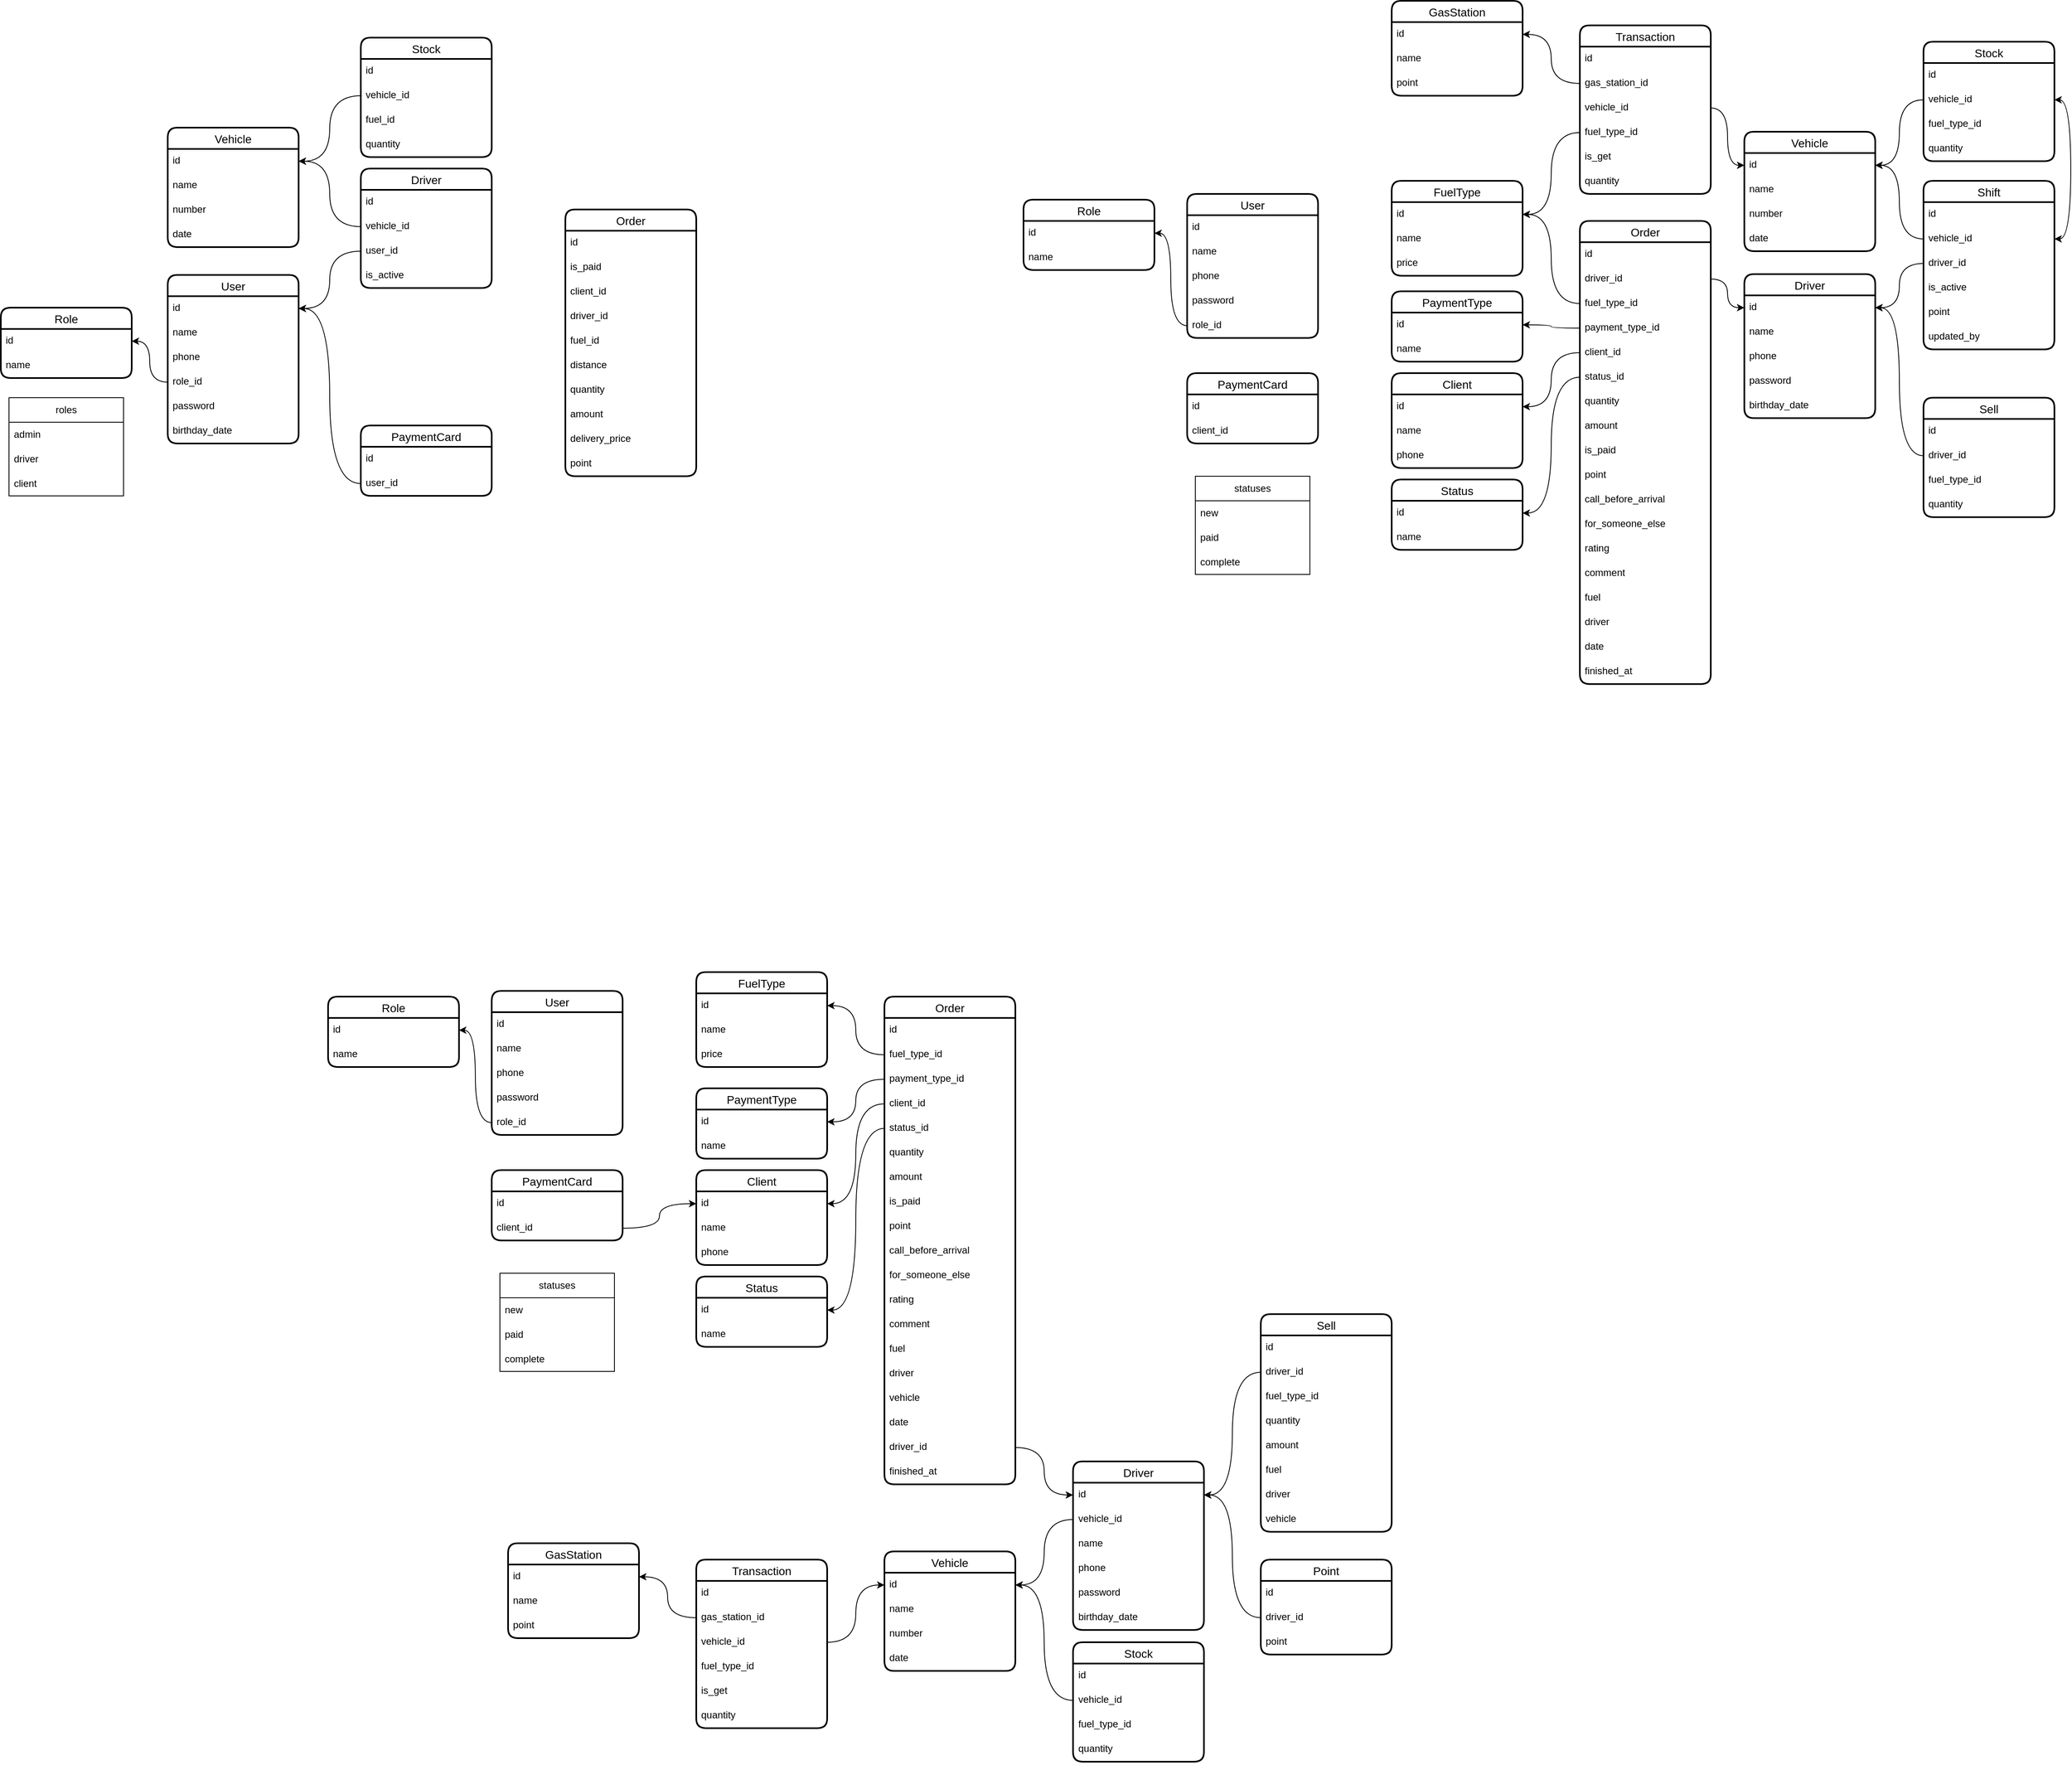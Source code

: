 <mxfile version="23.1.0" type="github">
  <diagram name="Страница — 1" id="4VIFpvgB_l6-nNroEM3K">
    <mxGraphModel dx="1646" dy="422" grid="1" gridSize="10" guides="1" tooltips="1" connect="1" arrows="1" fold="1" page="1" pageScale="1" pageWidth="827" pageHeight="1169" math="0" shadow="0">
      <root>
        <mxCell id="0" />
        <mxCell id="1" parent="0" />
        <mxCell id="IzM00auGPA6VeE9DRCTL-1" value="User" style="swimlane;fontStyle=0;childLayout=stackLayout;horizontal=1;startSize=26;horizontalStack=0;resizeParent=1;resizeParentMax=0;resizeLast=0;collapsible=1;marginBottom=0;align=center;fontSize=14;strokeWidth=2;rounded=1;shadow=0;glass=0;swimlaneLine=1;" parent="1" vertex="1">
          <mxGeometry x="64" y="530" width="160" height="206" as="geometry" />
        </mxCell>
        <mxCell id="IzM00auGPA6VeE9DRCTL-2" value="id" style="text;strokeColor=none;fillColor=none;spacingLeft=4;spacingRight=4;overflow=hidden;rotatable=0;points=[[0,0.5],[1,0.5]];portConstraint=eastwest;fontSize=12;whiteSpace=wrap;html=1;" parent="IzM00auGPA6VeE9DRCTL-1" vertex="1">
          <mxGeometry y="26" width="160" height="30" as="geometry" />
        </mxCell>
        <mxCell id="IzM00auGPA6VeE9DRCTL-3" value="name" style="text;strokeColor=none;fillColor=none;spacingLeft=4;spacingRight=4;overflow=hidden;rotatable=0;points=[[0,0.5],[1,0.5]];portConstraint=eastwest;fontSize=12;whiteSpace=wrap;html=1;" parent="IzM00auGPA6VeE9DRCTL-1" vertex="1">
          <mxGeometry y="56" width="160" height="30" as="geometry" />
        </mxCell>
        <mxCell id="IzM00auGPA6VeE9DRCTL-4" value="phone" style="text;strokeColor=none;fillColor=none;spacingLeft=4;spacingRight=4;overflow=hidden;rotatable=0;points=[[0,0.5],[1,0.5]];portConstraint=eastwest;fontSize=12;whiteSpace=wrap;html=1;" parent="IzM00auGPA6VeE9DRCTL-1" vertex="1">
          <mxGeometry y="86" width="160" height="30" as="geometry" />
        </mxCell>
        <mxCell id="IzM00auGPA6VeE9DRCTL-17" value="role_id" style="text;strokeColor=none;fillColor=none;spacingLeft=4;spacingRight=4;overflow=hidden;rotatable=0;points=[[0,0.5],[1,0.5]];portConstraint=eastwest;fontSize=12;whiteSpace=wrap;html=1;" parent="IzM00auGPA6VeE9DRCTL-1" vertex="1">
          <mxGeometry y="116" width="160" height="30" as="geometry" />
        </mxCell>
        <mxCell id="IzM00auGPA6VeE9DRCTL-5" value="password" style="text;strokeColor=none;fillColor=none;spacingLeft=4;spacingRight=4;overflow=hidden;rotatable=0;points=[[0,0.5],[1,0.5]];portConstraint=eastwest;fontSize=12;whiteSpace=wrap;html=1;" parent="IzM00auGPA6VeE9DRCTL-1" vertex="1">
          <mxGeometry y="146" width="160" height="30" as="geometry" />
        </mxCell>
        <mxCell id="qpfE_1XmCQR1DutoYMbA-15" value="birthday_date" style="text;strokeColor=none;fillColor=none;spacingLeft=4;spacingRight=4;overflow=hidden;rotatable=0;points=[[0,0.5],[1,0.5]];portConstraint=eastwest;fontSize=12;whiteSpace=wrap;html=1;" parent="IzM00auGPA6VeE9DRCTL-1" vertex="1">
          <mxGeometry y="176" width="160" height="30" as="geometry" />
        </mxCell>
        <mxCell id="IzM00auGPA6VeE9DRCTL-9" value="Role" style="swimlane;fontStyle=0;childLayout=stackLayout;horizontal=1;startSize=26;horizontalStack=0;resizeParent=1;resizeParentMax=0;resizeLast=0;collapsible=1;marginBottom=0;align=center;fontSize=14;strokeWidth=2;rounded=1;shadow=0;glass=0;swimlaneLine=1;" parent="1" vertex="1">
          <mxGeometry x="-140" y="570" width="160" height="86" as="geometry" />
        </mxCell>
        <mxCell id="IzM00auGPA6VeE9DRCTL-10" value="id" style="text;strokeColor=none;fillColor=none;spacingLeft=4;spacingRight=4;overflow=hidden;rotatable=0;points=[[0,0.5],[1,0.5]];portConstraint=eastwest;fontSize=12;whiteSpace=wrap;html=1;" parent="IzM00auGPA6VeE9DRCTL-9" vertex="1">
          <mxGeometry y="26" width="160" height="30" as="geometry" />
        </mxCell>
        <mxCell id="IzM00auGPA6VeE9DRCTL-11" value="name" style="text;strokeColor=none;fillColor=none;spacingLeft=4;spacingRight=4;overflow=hidden;rotatable=0;points=[[0,0.5],[1,0.5]];portConstraint=eastwest;fontSize=12;whiteSpace=wrap;html=1;" parent="IzM00auGPA6VeE9DRCTL-9" vertex="1">
          <mxGeometry y="56" width="160" height="30" as="geometry" />
        </mxCell>
        <mxCell id="IzM00auGPA6VeE9DRCTL-18" style="edgeStyle=orthogonalEdgeStyle;rounded=0;orthogonalLoop=1;jettySize=auto;html=1;entryX=1;entryY=0.5;entryDx=0;entryDy=0;curved=1;" parent="1" source="IzM00auGPA6VeE9DRCTL-17" target="IzM00auGPA6VeE9DRCTL-10" edge="1">
          <mxGeometry relative="1" as="geometry" />
        </mxCell>
        <mxCell id="IzM00auGPA6VeE9DRCTL-19" value="Order" style="swimlane;fontStyle=0;childLayout=stackLayout;horizontal=1;startSize=26;horizontalStack=0;resizeParent=1;resizeParentMax=0;resizeLast=0;collapsible=1;marginBottom=0;align=center;fontSize=14;strokeWidth=2;rounded=1;shadow=0;glass=0;swimlaneLine=1;" parent="1" vertex="1">
          <mxGeometry x="550" y="450" width="160" height="326" as="geometry" />
        </mxCell>
        <mxCell id="IzM00auGPA6VeE9DRCTL-20" value="id" style="text;strokeColor=none;fillColor=none;spacingLeft=4;spacingRight=4;overflow=hidden;rotatable=0;points=[[0,0.5],[1,0.5]];portConstraint=eastwest;fontSize=12;whiteSpace=wrap;html=1;" parent="IzM00auGPA6VeE9DRCTL-19" vertex="1">
          <mxGeometry y="26" width="160" height="30" as="geometry" />
        </mxCell>
        <mxCell id="IzM00auGPA6VeE9DRCTL-21" value="is_paid" style="text;strokeColor=none;fillColor=none;spacingLeft=4;spacingRight=4;overflow=hidden;rotatable=0;points=[[0,0.5],[1,0.5]];portConstraint=eastwest;fontSize=12;whiteSpace=wrap;html=1;" parent="IzM00auGPA6VeE9DRCTL-19" vertex="1">
          <mxGeometry y="56" width="160" height="30" as="geometry" />
        </mxCell>
        <mxCell id="IzM00auGPA6VeE9DRCTL-22" value="client_id" style="text;strokeColor=none;fillColor=none;spacingLeft=4;spacingRight=4;overflow=hidden;rotatable=0;points=[[0,0.5],[1,0.5]];portConstraint=eastwest;fontSize=12;whiteSpace=wrap;html=1;" parent="IzM00auGPA6VeE9DRCTL-19" vertex="1">
          <mxGeometry y="86" width="160" height="30" as="geometry" />
        </mxCell>
        <mxCell id="IzM00auGPA6VeE9DRCTL-23" value="driver_id" style="text;strokeColor=none;fillColor=none;spacingLeft=4;spacingRight=4;overflow=hidden;rotatable=0;points=[[0,0.5],[1,0.5]];portConstraint=eastwest;fontSize=12;whiteSpace=wrap;html=1;" parent="IzM00auGPA6VeE9DRCTL-19" vertex="1">
          <mxGeometry y="116" width="160" height="30" as="geometry" />
        </mxCell>
        <mxCell id="IzM00auGPA6VeE9DRCTL-24" value="fuel_id" style="text;strokeColor=none;fillColor=none;spacingLeft=4;spacingRight=4;overflow=hidden;rotatable=0;points=[[0,0.5],[1,0.5]];portConstraint=eastwest;fontSize=12;whiteSpace=wrap;html=1;" parent="IzM00auGPA6VeE9DRCTL-19" vertex="1">
          <mxGeometry y="146" width="160" height="30" as="geometry" />
        </mxCell>
        <mxCell id="qpfE_1XmCQR1DutoYMbA-2" value="distance" style="text;strokeColor=none;fillColor=none;spacingLeft=4;spacingRight=4;overflow=hidden;rotatable=0;points=[[0,0.5],[1,0.5]];portConstraint=eastwest;fontSize=12;whiteSpace=wrap;html=1;" parent="IzM00auGPA6VeE9DRCTL-19" vertex="1">
          <mxGeometry y="176" width="160" height="30" as="geometry" />
        </mxCell>
        <mxCell id="IzM00auGPA6VeE9DRCTL-25" value="quantity" style="text;strokeColor=none;fillColor=none;spacingLeft=4;spacingRight=4;overflow=hidden;rotatable=0;points=[[0,0.5],[1,0.5]];portConstraint=eastwest;fontSize=12;whiteSpace=wrap;html=1;" parent="IzM00auGPA6VeE9DRCTL-19" vertex="1">
          <mxGeometry y="206" width="160" height="30" as="geometry" />
        </mxCell>
        <mxCell id="IzM00auGPA6VeE9DRCTL-26" value="amount" style="text;strokeColor=none;fillColor=none;spacingLeft=4;spacingRight=4;overflow=hidden;rotatable=0;points=[[0,0.5],[1,0.5]];portConstraint=eastwest;fontSize=12;whiteSpace=wrap;html=1;" parent="IzM00auGPA6VeE9DRCTL-19" vertex="1">
          <mxGeometry y="236" width="160" height="30" as="geometry" />
        </mxCell>
        <mxCell id="IzM00auGPA6VeE9DRCTL-27" value="delivery_price" style="text;strokeColor=none;fillColor=none;spacingLeft=4;spacingRight=4;overflow=hidden;rotatable=0;points=[[0,0.5],[1,0.5]];portConstraint=eastwest;fontSize=12;whiteSpace=wrap;html=1;" parent="IzM00auGPA6VeE9DRCTL-19" vertex="1">
          <mxGeometry y="266" width="160" height="30" as="geometry" />
        </mxCell>
        <mxCell id="qpfE_1XmCQR1DutoYMbA-3" value="point" style="text;strokeColor=none;fillColor=none;spacingLeft=4;spacingRight=4;overflow=hidden;rotatable=0;points=[[0,0.5],[1,0.5]];portConstraint=eastwest;fontSize=12;whiteSpace=wrap;html=1;" parent="IzM00auGPA6VeE9DRCTL-19" vertex="1">
          <mxGeometry y="296" width="160" height="30" as="geometry" />
        </mxCell>
        <mxCell id="IzM00auGPA6VeE9DRCTL-28" value="Stock" style="swimlane;fontStyle=0;childLayout=stackLayout;horizontal=1;startSize=26;horizontalStack=0;resizeParent=1;resizeParentMax=0;resizeLast=0;collapsible=1;marginBottom=0;align=center;fontSize=14;strokeWidth=2;rounded=1;shadow=0;glass=0;swimlaneLine=1;" parent="1" vertex="1">
          <mxGeometry x="300" y="240" width="160" height="146" as="geometry" />
        </mxCell>
        <mxCell id="IzM00auGPA6VeE9DRCTL-29" value="id" style="text;strokeColor=none;fillColor=none;spacingLeft=4;spacingRight=4;overflow=hidden;rotatable=0;points=[[0,0.5],[1,0.5]];portConstraint=eastwest;fontSize=12;whiteSpace=wrap;html=1;" parent="IzM00auGPA6VeE9DRCTL-28" vertex="1">
          <mxGeometry y="26" width="160" height="30" as="geometry" />
        </mxCell>
        <mxCell id="IzM00auGPA6VeE9DRCTL-30" value="vehicle_id" style="text;strokeColor=none;fillColor=none;spacingLeft=4;spacingRight=4;overflow=hidden;rotatable=0;points=[[0,0.5],[1,0.5]];portConstraint=eastwest;fontSize=12;whiteSpace=wrap;html=1;" parent="IzM00auGPA6VeE9DRCTL-28" vertex="1">
          <mxGeometry y="56" width="160" height="30" as="geometry" />
        </mxCell>
        <mxCell id="IzM00auGPA6VeE9DRCTL-31" value="fuel_id" style="text;strokeColor=none;fillColor=none;spacingLeft=4;spacingRight=4;overflow=hidden;rotatable=0;points=[[0,0.5],[1,0.5]];portConstraint=eastwest;fontSize=12;whiteSpace=wrap;html=1;" parent="IzM00auGPA6VeE9DRCTL-28" vertex="1">
          <mxGeometry y="86" width="160" height="30" as="geometry" />
        </mxCell>
        <mxCell id="IzM00auGPA6VeE9DRCTL-32" value="quantity" style="text;strokeColor=none;fillColor=none;spacingLeft=4;spacingRight=4;overflow=hidden;rotatable=0;points=[[0,0.5],[1,0.5]];portConstraint=eastwest;fontSize=12;whiteSpace=wrap;html=1;" parent="IzM00auGPA6VeE9DRCTL-28" vertex="1">
          <mxGeometry y="116" width="160" height="30" as="geometry" />
        </mxCell>
        <mxCell id="IzM00auGPA6VeE9DRCTL-34" value="Vehicle" style="swimlane;fontStyle=0;childLayout=stackLayout;horizontal=1;startSize=26;horizontalStack=0;resizeParent=1;resizeParentMax=0;resizeLast=0;collapsible=1;marginBottom=0;align=center;fontSize=14;strokeWidth=2;rounded=1;shadow=0;glass=0;swimlaneLine=1;" parent="1" vertex="1">
          <mxGeometry x="64" y="350" width="160" height="146" as="geometry" />
        </mxCell>
        <mxCell id="IzM00auGPA6VeE9DRCTL-35" value="id" style="text;strokeColor=none;fillColor=none;spacingLeft=4;spacingRight=4;overflow=hidden;rotatable=0;points=[[0,0.5],[1,0.5]];portConstraint=eastwest;fontSize=12;whiteSpace=wrap;html=1;" parent="IzM00auGPA6VeE9DRCTL-34" vertex="1">
          <mxGeometry y="26" width="160" height="30" as="geometry" />
        </mxCell>
        <mxCell id="IzM00auGPA6VeE9DRCTL-36" value="name" style="text;strokeColor=none;fillColor=none;spacingLeft=4;spacingRight=4;overflow=hidden;rotatable=0;points=[[0,0.5],[1,0.5]];portConstraint=eastwest;fontSize=12;whiteSpace=wrap;html=1;" parent="IzM00auGPA6VeE9DRCTL-34" vertex="1">
          <mxGeometry y="56" width="160" height="30" as="geometry" />
        </mxCell>
        <mxCell id="IzM00auGPA6VeE9DRCTL-37" value="number" style="text;strokeColor=none;fillColor=none;spacingLeft=4;spacingRight=4;overflow=hidden;rotatable=0;points=[[0,0.5],[1,0.5]];portConstraint=eastwest;fontSize=12;whiteSpace=wrap;html=1;" parent="IzM00auGPA6VeE9DRCTL-34" vertex="1">
          <mxGeometry y="86" width="160" height="30" as="geometry" />
        </mxCell>
        <mxCell id="IzM00auGPA6VeE9DRCTL-38" value="date" style="text;strokeColor=none;fillColor=none;spacingLeft=4;spacingRight=4;overflow=hidden;rotatable=0;points=[[0,0.5],[1,0.5]];portConstraint=eastwest;fontSize=12;whiteSpace=wrap;html=1;" parent="IzM00auGPA6VeE9DRCTL-34" vertex="1">
          <mxGeometry y="116" width="160" height="30" as="geometry" />
        </mxCell>
        <mxCell id="qpfE_1XmCQR1DutoYMbA-1" style="edgeStyle=orthogonalEdgeStyle;rounded=0;orthogonalLoop=1;jettySize=auto;html=1;entryX=1;entryY=0.5;entryDx=0;entryDy=0;curved=1;" parent="1" source="IzM00auGPA6VeE9DRCTL-30" target="IzM00auGPA6VeE9DRCTL-35" edge="1">
          <mxGeometry relative="1" as="geometry" />
        </mxCell>
        <mxCell id="qpfE_1XmCQR1DutoYMbA-5" value="roles" style="swimlane;fontStyle=0;childLayout=stackLayout;horizontal=1;startSize=30;horizontalStack=0;resizeParent=1;resizeParentMax=0;resizeLast=0;collapsible=1;marginBottom=0;whiteSpace=wrap;html=1;" parent="1" vertex="1">
          <mxGeometry x="-130" y="680" width="140" height="120" as="geometry" />
        </mxCell>
        <mxCell id="qpfE_1XmCQR1DutoYMbA-6" value="admin" style="text;strokeColor=none;fillColor=none;align=left;verticalAlign=middle;spacingLeft=4;spacingRight=4;overflow=hidden;points=[[0,0.5],[1,0.5]];portConstraint=eastwest;rotatable=0;whiteSpace=wrap;html=1;" parent="qpfE_1XmCQR1DutoYMbA-5" vertex="1">
          <mxGeometry y="30" width="140" height="30" as="geometry" />
        </mxCell>
        <mxCell id="qpfE_1XmCQR1DutoYMbA-7" value="driver" style="text;strokeColor=none;fillColor=none;align=left;verticalAlign=middle;spacingLeft=4;spacingRight=4;overflow=hidden;points=[[0,0.5],[1,0.5]];portConstraint=eastwest;rotatable=0;whiteSpace=wrap;html=1;" parent="qpfE_1XmCQR1DutoYMbA-5" vertex="1">
          <mxGeometry y="60" width="140" height="30" as="geometry" />
        </mxCell>
        <mxCell id="qpfE_1XmCQR1DutoYMbA-8" value="client" style="text;strokeColor=none;fillColor=none;align=left;verticalAlign=middle;spacingLeft=4;spacingRight=4;overflow=hidden;points=[[0,0.5],[1,0.5]];portConstraint=eastwest;rotatable=0;whiteSpace=wrap;html=1;" parent="qpfE_1XmCQR1DutoYMbA-5" vertex="1">
          <mxGeometry y="90" width="140" height="30" as="geometry" />
        </mxCell>
        <mxCell id="qpfE_1XmCQR1DutoYMbA-16" value="Driver" style="swimlane;fontStyle=0;childLayout=stackLayout;horizontal=1;startSize=26;horizontalStack=0;resizeParent=1;resizeParentMax=0;resizeLast=0;collapsible=1;marginBottom=0;align=center;fontSize=14;strokeWidth=2;rounded=1;shadow=0;glass=0;swimlaneLine=1;" parent="1" vertex="1">
          <mxGeometry x="300" y="400" width="160" height="146" as="geometry" />
        </mxCell>
        <mxCell id="qpfE_1XmCQR1DutoYMbA-17" value="id" style="text;strokeColor=none;fillColor=none;spacingLeft=4;spacingRight=4;overflow=hidden;rotatable=0;points=[[0,0.5],[1,0.5]];portConstraint=eastwest;fontSize=12;whiteSpace=wrap;html=1;" parent="qpfE_1XmCQR1DutoYMbA-16" vertex="1">
          <mxGeometry y="26" width="160" height="30" as="geometry" />
        </mxCell>
        <mxCell id="qpfE_1XmCQR1DutoYMbA-18" value="vehicle_id" style="text;strokeColor=none;fillColor=none;spacingLeft=4;spacingRight=4;overflow=hidden;rotatable=0;points=[[0,0.5],[1,0.5]];portConstraint=eastwest;fontSize=12;whiteSpace=wrap;html=1;" parent="qpfE_1XmCQR1DutoYMbA-16" vertex="1">
          <mxGeometry y="56" width="160" height="30" as="geometry" />
        </mxCell>
        <mxCell id="qpfE_1XmCQR1DutoYMbA-19" value="user_id" style="text;strokeColor=none;fillColor=none;spacingLeft=4;spacingRight=4;overflow=hidden;rotatable=0;points=[[0,0.5],[1,0.5]];portConstraint=eastwest;fontSize=12;whiteSpace=wrap;html=1;" parent="qpfE_1XmCQR1DutoYMbA-16" vertex="1">
          <mxGeometry y="86" width="160" height="30" as="geometry" />
        </mxCell>
        <mxCell id="qpfE_1XmCQR1DutoYMbA-23" value="is_active" style="text;strokeColor=none;fillColor=none;spacingLeft=4;spacingRight=4;overflow=hidden;rotatable=0;points=[[0,0.5],[1,0.5]];portConstraint=eastwest;fontSize=12;whiteSpace=wrap;html=1;" parent="qpfE_1XmCQR1DutoYMbA-16" vertex="1">
          <mxGeometry y="116" width="160" height="30" as="geometry" />
        </mxCell>
        <mxCell id="qpfE_1XmCQR1DutoYMbA-24" style="edgeStyle=orthogonalEdgeStyle;rounded=0;orthogonalLoop=1;jettySize=auto;html=1;entryX=1;entryY=0.5;entryDx=0;entryDy=0;curved=1;" parent="1" source="qpfE_1XmCQR1DutoYMbA-19" target="IzM00auGPA6VeE9DRCTL-2" edge="1">
          <mxGeometry relative="1" as="geometry" />
        </mxCell>
        <mxCell id="qpfE_1XmCQR1DutoYMbA-25" style="edgeStyle=orthogonalEdgeStyle;rounded=0;orthogonalLoop=1;jettySize=auto;html=1;entryX=1;entryY=0.5;entryDx=0;entryDy=0;curved=1;" parent="1" source="qpfE_1XmCQR1DutoYMbA-18" target="IzM00auGPA6VeE9DRCTL-35" edge="1">
          <mxGeometry relative="1" as="geometry" />
        </mxCell>
        <mxCell id="qpfE_1XmCQR1DutoYMbA-26" value="PaymentCard" style="swimlane;fontStyle=0;childLayout=stackLayout;horizontal=1;startSize=26;horizontalStack=0;resizeParent=1;resizeParentMax=0;resizeLast=0;collapsible=1;marginBottom=0;align=center;fontSize=14;strokeWidth=2;rounded=1;shadow=0;glass=0;swimlaneLine=1;" parent="1" vertex="1">
          <mxGeometry x="300" y="714" width="160" height="86" as="geometry" />
        </mxCell>
        <mxCell id="qpfE_1XmCQR1DutoYMbA-27" value="id" style="text;strokeColor=none;fillColor=none;spacingLeft=4;spacingRight=4;overflow=hidden;rotatable=0;points=[[0,0.5],[1,0.5]];portConstraint=eastwest;fontSize=12;whiteSpace=wrap;html=1;" parent="qpfE_1XmCQR1DutoYMbA-26" vertex="1">
          <mxGeometry y="26" width="160" height="30" as="geometry" />
        </mxCell>
        <mxCell id="qpfE_1XmCQR1DutoYMbA-28" value="user_id" style="text;strokeColor=none;fillColor=none;spacingLeft=4;spacingRight=4;overflow=hidden;rotatable=0;points=[[0,0.5],[1,0.5]];portConstraint=eastwest;fontSize=12;whiteSpace=wrap;html=1;" parent="qpfE_1XmCQR1DutoYMbA-26" vertex="1">
          <mxGeometry y="56" width="160" height="30" as="geometry" />
        </mxCell>
        <mxCell id="qpfE_1XmCQR1DutoYMbA-29" style="edgeStyle=orthogonalEdgeStyle;rounded=0;orthogonalLoop=1;jettySize=auto;html=1;entryX=1;entryY=0.5;entryDx=0;entryDy=0;curved=1;" parent="1" source="qpfE_1XmCQR1DutoYMbA-28" target="IzM00auGPA6VeE9DRCTL-2" edge="1">
          <mxGeometry relative="1" as="geometry" />
        </mxCell>
        <mxCell id="qpfE_1XmCQR1DutoYMbA-30" value="User" style="swimlane;fontStyle=0;childLayout=stackLayout;horizontal=1;startSize=26;horizontalStack=0;resizeParent=1;resizeParentMax=0;resizeLast=0;collapsible=1;marginBottom=0;align=center;fontSize=14;strokeWidth=2;rounded=1;shadow=0;glass=0;swimlaneLine=1;" parent="1" vertex="1">
          <mxGeometry x="1310" y="431" width="160" height="176" as="geometry" />
        </mxCell>
        <mxCell id="qpfE_1XmCQR1DutoYMbA-31" value="id" style="text;strokeColor=none;fillColor=none;spacingLeft=4;spacingRight=4;overflow=hidden;rotatable=0;points=[[0,0.5],[1,0.5]];portConstraint=eastwest;fontSize=12;whiteSpace=wrap;html=1;" parent="qpfE_1XmCQR1DutoYMbA-30" vertex="1">
          <mxGeometry y="26" width="160" height="30" as="geometry" />
        </mxCell>
        <mxCell id="qpfE_1XmCQR1DutoYMbA-32" value="name" style="text;strokeColor=none;fillColor=none;spacingLeft=4;spacingRight=4;overflow=hidden;rotatable=0;points=[[0,0.5],[1,0.5]];portConstraint=eastwest;fontSize=12;whiteSpace=wrap;html=1;" parent="qpfE_1XmCQR1DutoYMbA-30" vertex="1">
          <mxGeometry y="56" width="160" height="30" as="geometry" />
        </mxCell>
        <mxCell id="qpfE_1XmCQR1DutoYMbA-33" value="phone" style="text;strokeColor=none;fillColor=none;spacingLeft=4;spacingRight=4;overflow=hidden;rotatable=0;points=[[0,0.5],[1,0.5]];portConstraint=eastwest;fontSize=12;whiteSpace=wrap;html=1;" parent="qpfE_1XmCQR1DutoYMbA-30" vertex="1">
          <mxGeometry y="86" width="160" height="30" as="geometry" />
        </mxCell>
        <mxCell id="qpfE_1XmCQR1DutoYMbA-35" value="password" style="text;strokeColor=none;fillColor=none;spacingLeft=4;spacingRight=4;overflow=hidden;rotatable=0;points=[[0,0.5],[1,0.5]];portConstraint=eastwest;fontSize=12;whiteSpace=wrap;html=1;" parent="qpfE_1XmCQR1DutoYMbA-30" vertex="1">
          <mxGeometry y="116" width="160" height="30" as="geometry" />
        </mxCell>
        <mxCell id="ZC15Q6t8KWw5Z-ZNOJSP-34" value="role_id" style="text;strokeColor=none;fillColor=none;spacingLeft=4;spacingRight=4;overflow=hidden;rotatable=0;points=[[0,0.5],[1,0.5]];portConstraint=eastwest;fontSize=12;whiteSpace=wrap;html=1;" parent="qpfE_1XmCQR1DutoYMbA-30" vertex="1">
          <mxGeometry y="146" width="160" height="30" as="geometry" />
        </mxCell>
        <mxCell id="qpfE_1XmCQR1DutoYMbA-41" value="Order" style="swimlane;fontStyle=0;childLayout=stackLayout;horizontal=1;startSize=26;horizontalStack=0;resizeParent=1;resizeParentMax=0;resizeLast=0;collapsible=1;marginBottom=0;align=center;fontSize=14;strokeWidth=2;rounded=1;shadow=0;glass=0;swimlaneLine=1;" parent="1" vertex="1">
          <mxGeometry x="1790" y="464" width="160" height="566" as="geometry" />
        </mxCell>
        <mxCell id="qpfE_1XmCQR1DutoYMbA-42" value="id" style="text;strokeColor=none;fillColor=none;spacingLeft=4;spacingRight=4;overflow=hidden;rotatable=0;points=[[0,0.5],[1,0.5]];portConstraint=eastwest;fontSize=12;whiteSpace=wrap;html=1;" parent="qpfE_1XmCQR1DutoYMbA-41" vertex="1">
          <mxGeometry y="26" width="160" height="30" as="geometry" />
        </mxCell>
        <mxCell id="qpfE_1XmCQR1DutoYMbA-45" value="driver_id" style="text;strokeColor=none;fillColor=none;spacingLeft=4;spacingRight=4;overflow=hidden;rotatable=0;points=[[0,0.5],[1,0.5]];portConstraint=eastwest;fontSize=12;whiteSpace=wrap;html=1;" parent="qpfE_1XmCQR1DutoYMbA-41" vertex="1">
          <mxGeometry y="56" width="160" height="30" as="geometry" />
        </mxCell>
        <mxCell id="qpfE_1XmCQR1DutoYMbA-46" value="fuel_type_id" style="text;strokeColor=none;fillColor=none;spacingLeft=4;spacingRight=4;overflow=hidden;rotatable=0;points=[[0,0.5],[1,0.5]];portConstraint=eastwest;fontSize=12;whiteSpace=wrap;html=1;" parent="qpfE_1XmCQR1DutoYMbA-41" vertex="1">
          <mxGeometry y="86" width="160" height="30" as="geometry" />
        </mxCell>
        <mxCell id="ZC15Q6t8KWw5Z-ZNOJSP-13" value="payment_type_id" style="text;strokeColor=none;fillColor=none;spacingLeft=4;spacingRight=4;overflow=hidden;rotatable=0;points=[[0,0.5],[1,0.5]];portConstraint=eastwest;fontSize=12;whiteSpace=wrap;html=1;" parent="qpfE_1XmCQR1DutoYMbA-41" vertex="1">
          <mxGeometry y="116" width="160" height="30" as="geometry" />
        </mxCell>
        <mxCell id="qpfE_1XmCQR1DutoYMbA-44" value="client_id" style="text;strokeColor=none;fillColor=none;spacingLeft=4;spacingRight=4;overflow=hidden;rotatable=0;points=[[0,0.5],[1,0.5]];portConstraint=eastwest;fontSize=12;whiteSpace=wrap;html=1;" parent="qpfE_1XmCQR1DutoYMbA-41" vertex="1">
          <mxGeometry y="146" width="160" height="30" as="geometry" />
        </mxCell>
        <mxCell id="ZC15Q6t8KWw5Z-ZNOJSP-18" value="status_id" style="text;strokeColor=none;fillColor=none;spacingLeft=4;spacingRight=4;overflow=hidden;rotatable=0;points=[[0,0.5],[1,0.5]];portConstraint=eastwest;fontSize=12;whiteSpace=wrap;html=1;" parent="qpfE_1XmCQR1DutoYMbA-41" vertex="1">
          <mxGeometry y="176" width="160" height="30" as="geometry" />
        </mxCell>
        <mxCell id="qpfE_1XmCQR1DutoYMbA-48" value="quantity" style="text;strokeColor=none;fillColor=none;spacingLeft=4;spacingRight=4;overflow=hidden;rotatable=0;points=[[0,0.5],[1,0.5]];portConstraint=eastwest;fontSize=12;whiteSpace=wrap;html=1;" parent="qpfE_1XmCQR1DutoYMbA-41" vertex="1">
          <mxGeometry y="206" width="160" height="30" as="geometry" />
        </mxCell>
        <mxCell id="qpfE_1XmCQR1DutoYMbA-49" value="amount" style="text;strokeColor=none;fillColor=none;spacingLeft=4;spacingRight=4;overflow=hidden;rotatable=0;points=[[0,0.5],[1,0.5]];portConstraint=eastwest;fontSize=12;whiteSpace=wrap;html=1;" parent="qpfE_1XmCQR1DutoYMbA-41" vertex="1">
          <mxGeometry y="236" width="160" height="30" as="geometry" />
        </mxCell>
        <mxCell id="qpfE_1XmCQR1DutoYMbA-43" value="is_paid" style="text;strokeColor=none;fillColor=none;spacingLeft=4;spacingRight=4;overflow=hidden;rotatable=0;points=[[0,0.5],[1,0.5]];portConstraint=eastwest;fontSize=12;whiteSpace=wrap;html=1;" parent="qpfE_1XmCQR1DutoYMbA-41" vertex="1">
          <mxGeometry y="266" width="160" height="30" as="geometry" />
        </mxCell>
        <mxCell id="qpfE_1XmCQR1DutoYMbA-51" value="point" style="text;strokeColor=none;fillColor=none;spacingLeft=4;spacingRight=4;overflow=hidden;rotatable=0;points=[[0,0.5],[1,0.5]];portConstraint=eastwest;fontSize=12;whiteSpace=wrap;html=1;" parent="qpfE_1XmCQR1DutoYMbA-41" vertex="1">
          <mxGeometry y="296" width="160" height="30" as="geometry" />
        </mxCell>
        <mxCell id="ZC15Q6t8KWw5Z-ZNOJSP-15" value="call_before_arrival" style="text;strokeColor=none;fillColor=none;spacingLeft=4;spacingRight=4;overflow=hidden;rotatable=0;points=[[0,0.5],[1,0.5]];portConstraint=eastwest;fontSize=12;whiteSpace=wrap;html=1;" parent="qpfE_1XmCQR1DutoYMbA-41" vertex="1">
          <mxGeometry y="326" width="160" height="30" as="geometry" />
        </mxCell>
        <mxCell id="ZC15Q6t8KWw5Z-ZNOJSP-16" value="for_someone_else" style="text;strokeColor=none;fillColor=none;spacingLeft=4;spacingRight=4;overflow=hidden;rotatable=0;points=[[0,0.5],[1,0.5]];portConstraint=eastwest;fontSize=12;whiteSpace=wrap;html=1;" parent="qpfE_1XmCQR1DutoYMbA-41" vertex="1">
          <mxGeometry y="356" width="160" height="30" as="geometry" />
        </mxCell>
        <mxCell id="ZC15Q6t8KWw5Z-ZNOJSP-37" value="rating" style="text;strokeColor=none;fillColor=none;spacingLeft=4;spacingRight=4;overflow=hidden;rotatable=0;points=[[0,0.5],[1,0.5]];portConstraint=eastwest;fontSize=12;whiteSpace=wrap;html=1;" parent="qpfE_1XmCQR1DutoYMbA-41" vertex="1">
          <mxGeometry y="386" width="160" height="30" as="geometry" />
        </mxCell>
        <mxCell id="ZC15Q6t8KWw5Z-ZNOJSP-38" value="comment" style="text;strokeColor=none;fillColor=none;spacingLeft=4;spacingRight=4;overflow=hidden;rotatable=0;points=[[0,0.5],[1,0.5]];portConstraint=eastwest;fontSize=12;whiteSpace=wrap;html=1;" parent="qpfE_1XmCQR1DutoYMbA-41" vertex="1">
          <mxGeometry y="416" width="160" height="30" as="geometry" />
        </mxCell>
        <mxCell id="ZC15Q6t8KWw5Z-ZNOJSP-39" value="fuel" style="text;strokeColor=none;fillColor=none;spacingLeft=4;spacingRight=4;overflow=hidden;rotatable=0;points=[[0,0.5],[1,0.5]];portConstraint=eastwest;fontSize=12;whiteSpace=wrap;html=1;" parent="qpfE_1XmCQR1DutoYMbA-41" vertex="1">
          <mxGeometry y="446" width="160" height="30" as="geometry" />
        </mxCell>
        <mxCell id="ZC15Q6t8KWw5Z-ZNOJSP-40" value="driver" style="text;strokeColor=none;fillColor=none;spacingLeft=4;spacingRight=4;overflow=hidden;rotatable=0;points=[[0,0.5],[1,0.5]];portConstraint=eastwest;fontSize=12;whiteSpace=wrap;html=1;" parent="qpfE_1XmCQR1DutoYMbA-41" vertex="1">
          <mxGeometry y="476" width="160" height="30" as="geometry" />
        </mxCell>
        <mxCell id="ZC15Q6t8KWw5Z-ZNOJSP-41" value="date" style="text;strokeColor=none;fillColor=none;spacingLeft=4;spacingRight=4;overflow=hidden;rotatable=0;points=[[0,0.5],[1,0.5]];portConstraint=eastwest;fontSize=12;whiteSpace=wrap;html=1;" parent="qpfE_1XmCQR1DutoYMbA-41" vertex="1">
          <mxGeometry y="506" width="160" height="30" as="geometry" />
        </mxCell>
        <mxCell id="ZC15Q6t8KWw5Z-ZNOJSP-42" value="finished_at" style="text;strokeColor=none;fillColor=none;spacingLeft=4;spacingRight=4;overflow=hidden;rotatable=0;points=[[0,0.5],[1,0.5]];portConstraint=eastwest;fontSize=12;whiteSpace=wrap;html=1;" parent="qpfE_1XmCQR1DutoYMbA-41" vertex="1">
          <mxGeometry y="536" width="160" height="30" as="geometry" />
        </mxCell>
        <mxCell id="qpfE_1XmCQR1DutoYMbA-52" value="Stock" style="swimlane;fontStyle=0;childLayout=stackLayout;horizontal=1;startSize=26;horizontalStack=0;resizeParent=1;resizeParentMax=0;resizeLast=0;collapsible=1;marginBottom=0;align=center;fontSize=14;strokeWidth=2;rounded=1;shadow=0;glass=0;swimlaneLine=1;" parent="1" vertex="1">
          <mxGeometry x="2210" y="245" width="160" height="146" as="geometry" />
        </mxCell>
        <mxCell id="qpfE_1XmCQR1DutoYMbA-53" value="id" style="text;strokeColor=none;fillColor=none;spacingLeft=4;spacingRight=4;overflow=hidden;rotatable=0;points=[[0,0.5],[1,0.5]];portConstraint=eastwest;fontSize=12;whiteSpace=wrap;html=1;" parent="qpfE_1XmCQR1DutoYMbA-52" vertex="1">
          <mxGeometry y="26" width="160" height="30" as="geometry" />
        </mxCell>
        <mxCell id="qpfE_1XmCQR1DutoYMbA-54" value="vehicle_id" style="text;strokeColor=none;fillColor=none;spacingLeft=4;spacingRight=4;overflow=hidden;rotatable=0;points=[[0,0.5],[1,0.5]];portConstraint=eastwest;fontSize=12;whiteSpace=wrap;html=1;" parent="qpfE_1XmCQR1DutoYMbA-52" vertex="1">
          <mxGeometry y="56" width="160" height="30" as="geometry" />
        </mxCell>
        <mxCell id="qpfE_1XmCQR1DutoYMbA-55" value="fuel_type_id" style="text;strokeColor=none;fillColor=none;spacingLeft=4;spacingRight=4;overflow=hidden;rotatable=0;points=[[0,0.5],[1,0.5]];portConstraint=eastwest;fontSize=12;whiteSpace=wrap;html=1;" parent="qpfE_1XmCQR1DutoYMbA-52" vertex="1">
          <mxGeometry y="86" width="160" height="30" as="geometry" />
        </mxCell>
        <mxCell id="qpfE_1XmCQR1DutoYMbA-56" value="quantity" style="text;strokeColor=none;fillColor=none;spacingLeft=4;spacingRight=4;overflow=hidden;rotatable=0;points=[[0,0.5],[1,0.5]];portConstraint=eastwest;fontSize=12;whiteSpace=wrap;html=1;" parent="qpfE_1XmCQR1DutoYMbA-52" vertex="1">
          <mxGeometry y="116" width="160" height="30" as="geometry" />
        </mxCell>
        <mxCell id="qpfE_1XmCQR1DutoYMbA-57" value="Vehicle" style="swimlane;fontStyle=0;childLayout=stackLayout;horizontal=1;startSize=26;horizontalStack=0;resizeParent=1;resizeParentMax=0;resizeLast=0;collapsible=1;marginBottom=0;align=center;fontSize=14;strokeWidth=2;rounded=1;shadow=0;glass=0;swimlaneLine=1;" parent="1" vertex="1">
          <mxGeometry x="1991" y="355" width="160" height="146" as="geometry" />
        </mxCell>
        <mxCell id="qpfE_1XmCQR1DutoYMbA-58" value="id" style="text;strokeColor=none;fillColor=none;spacingLeft=4;spacingRight=4;overflow=hidden;rotatable=0;points=[[0,0.5],[1,0.5]];portConstraint=eastwest;fontSize=12;whiteSpace=wrap;html=1;" parent="qpfE_1XmCQR1DutoYMbA-57" vertex="1">
          <mxGeometry y="26" width="160" height="30" as="geometry" />
        </mxCell>
        <mxCell id="qpfE_1XmCQR1DutoYMbA-59" value="name" style="text;strokeColor=none;fillColor=none;spacingLeft=4;spacingRight=4;overflow=hidden;rotatable=0;points=[[0,0.5],[1,0.5]];portConstraint=eastwest;fontSize=12;whiteSpace=wrap;html=1;" parent="qpfE_1XmCQR1DutoYMbA-57" vertex="1">
          <mxGeometry y="56" width="160" height="30" as="geometry" />
        </mxCell>
        <mxCell id="qpfE_1XmCQR1DutoYMbA-60" value="number" style="text;strokeColor=none;fillColor=none;spacingLeft=4;spacingRight=4;overflow=hidden;rotatable=0;points=[[0,0.5],[1,0.5]];portConstraint=eastwest;fontSize=12;whiteSpace=wrap;html=1;" parent="qpfE_1XmCQR1DutoYMbA-57" vertex="1">
          <mxGeometry y="86" width="160" height="30" as="geometry" />
        </mxCell>
        <mxCell id="qpfE_1XmCQR1DutoYMbA-61" value="date" style="text;strokeColor=none;fillColor=none;spacingLeft=4;spacingRight=4;overflow=hidden;rotatable=0;points=[[0,0.5],[1,0.5]];portConstraint=eastwest;fontSize=12;whiteSpace=wrap;html=1;" parent="qpfE_1XmCQR1DutoYMbA-57" vertex="1">
          <mxGeometry y="116" width="160" height="30" as="geometry" />
        </mxCell>
        <mxCell id="qpfE_1XmCQR1DutoYMbA-62" style="edgeStyle=orthogonalEdgeStyle;rounded=0;orthogonalLoop=1;jettySize=auto;html=1;entryX=1;entryY=0.5;entryDx=0;entryDy=0;curved=1;" parent="1" source="qpfE_1XmCQR1DutoYMbA-54" target="qpfE_1XmCQR1DutoYMbA-58" edge="1">
          <mxGeometry relative="1" as="geometry" />
        </mxCell>
        <mxCell id="qpfE_1XmCQR1DutoYMbA-74" value="PaymentCard" style="swimlane;fontStyle=0;childLayout=stackLayout;horizontal=1;startSize=26;horizontalStack=0;resizeParent=1;resizeParentMax=0;resizeLast=0;collapsible=1;marginBottom=0;align=center;fontSize=14;strokeWidth=2;rounded=1;shadow=0;glass=0;swimlaneLine=1;" parent="1" vertex="1">
          <mxGeometry x="1310" y="650" width="160" height="86" as="geometry" />
        </mxCell>
        <mxCell id="qpfE_1XmCQR1DutoYMbA-75" value="id" style="text;strokeColor=none;fillColor=none;spacingLeft=4;spacingRight=4;overflow=hidden;rotatable=0;points=[[0,0.5],[1,0.5]];portConstraint=eastwest;fontSize=12;whiteSpace=wrap;html=1;" parent="qpfE_1XmCQR1DutoYMbA-74" vertex="1">
          <mxGeometry y="26" width="160" height="30" as="geometry" />
        </mxCell>
        <mxCell id="qpfE_1XmCQR1DutoYMbA-76" value="client_id" style="text;strokeColor=none;fillColor=none;spacingLeft=4;spacingRight=4;overflow=hidden;rotatable=0;points=[[0,0.5],[1,0.5]];portConstraint=eastwest;fontSize=12;whiteSpace=wrap;html=1;" parent="qpfE_1XmCQR1DutoYMbA-74" vertex="1">
          <mxGeometry y="56" width="160" height="30" as="geometry" />
        </mxCell>
        <mxCell id="qpfE_1XmCQR1DutoYMbA-78" value="Driver" style="swimlane;fontStyle=0;childLayout=stackLayout;horizontal=1;startSize=26;horizontalStack=0;resizeParent=1;resizeParentMax=0;resizeLast=0;collapsible=1;marginBottom=0;align=center;fontSize=14;strokeWidth=2;rounded=1;shadow=0;glass=0;swimlaneLine=1;" parent="1" vertex="1">
          <mxGeometry x="1991" y="529" width="160" height="176" as="geometry" />
        </mxCell>
        <mxCell id="qpfE_1XmCQR1DutoYMbA-79" value="id" style="text;strokeColor=none;fillColor=none;spacingLeft=4;spacingRight=4;overflow=hidden;rotatable=0;points=[[0,0.5],[1,0.5]];portConstraint=eastwest;fontSize=12;whiteSpace=wrap;html=1;" parent="qpfE_1XmCQR1DutoYMbA-78" vertex="1">
          <mxGeometry y="26" width="160" height="30" as="geometry" />
        </mxCell>
        <mxCell id="qpfE_1XmCQR1DutoYMbA-80" value="name" style="text;strokeColor=none;fillColor=none;spacingLeft=4;spacingRight=4;overflow=hidden;rotatable=0;points=[[0,0.5],[1,0.5]];portConstraint=eastwest;fontSize=12;whiteSpace=wrap;html=1;" parent="qpfE_1XmCQR1DutoYMbA-78" vertex="1">
          <mxGeometry y="56" width="160" height="30" as="geometry" />
        </mxCell>
        <mxCell id="qpfE_1XmCQR1DutoYMbA-81" value="phone" style="text;strokeColor=none;fillColor=none;spacingLeft=4;spacingRight=4;overflow=hidden;rotatable=0;points=[[0,0.5],[1,0.5]];portConstraint=eastwest;fontSize=12;whiteSpace=wrap;html=1;" parent="qpfE_1XmCQR1DutoYMbA-78" vertex="1">
          <mxGeometry y="86" width="160" height="30" as="geometry" />
        </mxCell>
        <mxCell id="qpfE_1XmCQR1DutoYMbA-83" value="password" style="text;strokeColor=none;fillColor=none;spacingLeft=4;spacingRight=4;overflow=hidden;rotatable=0;points=[[0,0.5],[1,0.5]];portConstraint=eastwest;fontSize=12;whiteSpace=wrap;html=1;" parent="qpfE_1XmCQR1DutoYMbA-78" vertex="1">
          <mxGeometry y="116" width="160" height="30" as="geometry" />
        </mxCell>
        <mxCell id="qpfE_1XmCQR1DutoYMbA-84" value="birthday_date" style="text;strokeColor=none;fillColor=none;spacingLeft=4;spacingRight=4;overflow=hidden;rotatable=0;points=[[0,0.5],[1,0.5]];portConstraint=eastwest;fontSize=12;whiteSpace=wrap;html=1;" parent="qpfE_1XmCQR1DutoYMbA-78" vertex="1">
          <mxGeometry y="146" width="160" height="30" as="geometry" />
        </mxCell>
        <mxCell id="qpfE_1XmCQR1DutoYMbA-85" value="Client" style="swimlane;fontStyle=0;childLayout=stackLayout;horizontal=1;startSize=26;horizontalStack=0;resizeParent=1;resizeParentMax=0;resizeLast=0;collapsible=1;marginBottom=0;align=center;fontSize=14;strokeWidth=2;rounded=1;shadow=0;glass=0;swimlaneLine=1;" parent="1" vertex="1">
          <mxGeometry x="1560" y="650" width="160" height="116" as="geometry" />
        </mxCell>
        <mxCell id="qpfE_1XmCQR1DutoYMbA-86" value="id" style="text;strokeColor=none;fillColor=none;spacingLeft=4;spacingRight=4;overflow=hidden;rotatable=0;points=[[0,0.5],[1,0.5]];portConstraint=eastwest;fontSize=12;whiteSpace=wrap;html=1;" parent="qpfE_1XmCQR1DutoYMbA-85" vertex="1">
          <mxGeometry y="26" width="160" height="30" as="geometry" />
        </mxCell>
        <mxCell id="qpfE_1XmCQR1DutoYMbA-87" value="name" style="text;strokeColor=none;fillColor=none;spacingLeft=4;spacingRight=4;overflow=hidden;rotatable=0;points=[[0,0.5],[1,0.5]];portConstraint=eastwest;fontSize=12;whiteSpace=wrap;html=1;" parent="qpfE_1XmCQR1DutoYMbA-85" vertex="1">
          <mxGeometry y="56" width="160" height="30" as="geometry" />
        </mxCell>
        <mxCell id="qpfE_1XmCQR1DutoYMbA-88" value="phone" style="text;strokeColor=none;fillColor=none;spacingLeft=4;spacingRight=4;overflow=hidden;rotatable=0;points=[[0,0.5],[1,0.5]];portConstraint=eastwest;fontSize=12;whiteSpace=wrap;html=1;" parent="qpfE_1XmCQR1DutoYMbA-85" vertex="1">
          <mxGeometry y="86" width="160" height="30" as="geometry" />
        </mxCell>
        <mxCell id="qpfE_1XmCQR1DutoYMbA-92" value="Shift" style="swimlane;fontStyle=0;childLayout=stackLayout;horizontal=1;startSize=26;horizontalStack=0;resizeParent=1;resizeParentMax=0;resizeLast=0;collapsible=1;marginBottom=0;align=center;fontSize=14;strokeWidth=2;rounded=1;shadow=0;glass=0;swimlaneLine=1;" parent="1" vertex="1">
          <mxGeometry x="2210" y="415" width="160" height="206" as="geometry" />
        </mxCell>
        <mxCell id="qpfE_1XmCQR1DutoYMbA-93" value="id" style="text;strokeColor=none;fillColor=none;spacingLeft=4;spacingRight=4;overflow=hidden;rotatable=0;points=[[0,0.5],[1,0.5]];portConstraint=eastwest;fontSize=12;whiteSpace=wrap;html=1;" parent="qpfE_1XmCQR1DutoYMbA-92" vertex="1">
          <mxGeometry y="26" width="160" height="30" as="geometry" />
        </mxCell>
        <mxCell id="qpfE_1XmCQR1DutoYMbA-94" value="vehicle_id" style="text;strokeColor=none;fillColor=none;spacingLeft=4;spacingRight=4;overflow=hidden;rotatable=0;points=[[0,0.5],[1,0.5]];portConstraint=eastwest;fontSize=12;whiteSpace=wrap;html=1;" parent="qpfE_1XmCQR1DutoYMbA-92" vertex="1">
          <mxGeometry y="56" width="160" height="30" as="geometry" />
        </mxCell>
        <mxCell id="qpfE_1XmCQR1DutoYMbA-95" value="driver_id" style="text;strokeColor=none;fillColor=none;spacingLeft=4;spacingRight=4;overflow=hidden;rotatable=0;points=[[0,0.5],[1,0.5]];portConstraint=eastwest;fontSize=12;whiteSpace=wrap;html=1;" parent="qpfE_1XmCQR1DutoYMbA-92" vertex="1">
          <mxGeometry y="86" width="160" height="30" as="geometry" />
        </mxCell>
        <mxCell id="qpfE_1XmCQR1DutoYMbA-96" value="is_active" style="text;strokeColor=none;fillColor=none;spacingLeft=4;spacingRight=4;overflow=hidden;rotatable=0;points=[[0,0.5],[1,0.5]];portConstraint=eastwest;fontSize=12;whiteSpace=wrap;html=1;" parent="qpfE_1XmCQR1DutoYMbA-92" vertex="1">
          <mxGeometry y="116" width="160" height="30" as="geometry" />
        </mxCell>
        <mxCell id="qpfE_1XmCQR1DutoYMbA-99" value="point" style="text;strokeColor=none;fillColor=none;spacingLeft=4;spacingRight=4;overflow=hidden;rotatable=0;points=[[0,0.5],[1,0.5]];portConstraint=eastwest;fontSize=12;whiteSpace=wrap;html=1;" parent="qpfE_1XmCQR1DutoYMbA-92" vertex="1">
          <mxGeometry y="146" width="160" height="30" as="geometry" />
        </mxCell>
        <mxCell id="qpfE_1XmCQR1DutoYMbA-101" value="updated_by" style="text;strokeColor=none;fillColor=none;spacingLeft=4;spacingRight=4;overflow=hidden;rotatable=0;points=[[0,0.5],[1,0.5]];portConstraint=eastwest;fontSize=12;whiteSpace=wrap;html=1;" parent="qpfE_1XmCQR1DutoYMbA-92" vertex="1">
          <mxGeometry y="176" width="160" height="30" as="geometry" />
        </mxCell>
        <mxCell id="qpfE_1XmCQR1DutoYMbA-98" style="edgeStyle=orthogonalEdgeStyle;rounded=0;orthogonalLoop=1;jettySize=auto;html=1;entryX=1;entryY=0.5;entryDx=0;entryDy=0;curved=1;" parent="1" source="qpfE_1XmCQR1DutoYMbA-95" target="qpfE_1XmCQR1DutoYMbA-79" edge="1">
          <mxGeometry relative="1" as="geometry" />
        </mxCell>
        <mxCell id="qpfE_1XmCQR1DutoYMbA-100" style="edgeStyle=orthogonalEdgeStyle;rounded=0;orthogonalLoop=1;jettySize=auto;html=1;entryX=1;entryY=0.5;entryDx=0;entryDy=0;curved=1;" parent="1" source="qpfE_1XmCQR1DutoYMbA-94" target="qpfE_1XmCQR1DutoYMbA-58" edge="1">
          <mxGeometry relative="1" as="geometry" />
        </mxCell>
        <mxCell id="qpfE_1XmCQR1DutoYMbA-102" value="GasStation" style="swimlane;fontStyle=0;childLayout=stackLayout;horizontal=1;startSize=26;horizontalStack=0;resizeParent=1;resizeParentMax=0;resizeLast=0;collapsible=1;marginBottom=0;align=center;fontSize=14;strokeWidth=2;rounded=1;shadow=0;glass=0;swimlaneLine=1;" parent="1" vertex="1">
          <mxGeometry x="1560" y="195" width="160" height="116" as="geometry" />
        </mxCell>
        <mxCell id="qpfE_1XmCQR1DutoYMbA-103" value="id" style="text;strokeColor=none;fillColor=none;spacingLeft=4;spacingRight=4;overflow=hidden;rotatable=0;points=[[0,0.5],[1,0.5]];portConstraint=eastwest;fontSize=12;whiteSpace=wrap;html=1;" parent="qpfE_1XmCQR1DutoYMbA-102" vertex="1">
          <mxGeometry y="26" width="160" height="30" as="geometry" />
        </mxCell>
        <mxCell id="qpfE_1XmCQR1DutoYMbA-104" value="name" style="text;strokeColor=none;fillColor=none;spacingLeft=4;spacingRight=4;overflow=hidden;rotatable=0;points=[[0,0.5],[1,0.5]];portConstraint=eastwest;fontSize=12;whiteSpace=wrap;html=1;" parent="qpfE_1XmCQR1DutoYMbA-102" vertex="1">
          <mxGeometry y="56" width="160" height="30" as="geometry" />
        </mxCell>
        <mxCell id="qpfE_1XmCQR1DutoYMbA-105" value="point" style="text;strokeColor=none;fillColor=none;spacingLeft=4;spacingRight=4;overflow=hidden;rotatable=0;points=[[0,0.5],[1,0.5]];portConstraint=eastwest;fontSize=12;whiteSpace=wrap;html=1;" parent="qpfE_1XmCQR1DutoYMbA-102" vertex="1">
          <mxGeometry y="86" width="160" height="30" as="geometry" />
        </mxCell>
        <mxCell id="qpfE_1XmCQR1DutoYMbA-107" value="Transaction" style="swimlane;fontStyle=0;childLayout=stackLayout;horizontal=1;startSize=26;horizontalStack=0;resizeParent=1;resizeParentMax=0;resizeLast=0;collapsible=1;marginBottom=0;align=center;fontSize=14;strokeWidth=2;rounded=1;shadow=0;glass=0;swimlaneLine=1;" parent="1" vertex="1">
          <mxGeometry x="1790" y="225" width="160" height="206" as="geometry" />
        </mxCell>
        <mxCell id="qpfE_1XmCQR1DutoYMbA-108" value="id" style="text;strokeColor=none;fillColor=none;spacingLeft=4;spacingRight=4;overflow=hidden;rotatable=0;points=[[0,0.5],[1,0.5]];portConstraint=eastwest;fontSize=12;whiteSpace=wrap;html=1;" parent="qpfE_1XmCQR1DutoYMbA-107" vertex="1">
          <mxGeometry y="26" width="160" height="30" as="geometry" />
        </mxCell>
        <mxCell id="qpfE_1XmCQR1DutoYMbA-109" value="gas_station_id" style="text;strokeColor=none;fillColor=none;spacingLeft=4;spacingRight=4;overflow=hidden;rotatable=0;points=[[0,0.5],[1,0.5]];portConstraint=eastwest;fontSize=12;whiteSpace=wrap;html=1;" parent="qpfE_1XmCQR1DutoYMbA-107" vertex="1">
          <mxGeometry y="56" width="160" height="30" as="geometry" />
        </mxCell>
        <mxCell id="qpfE_1XmCQR1DutoYMbA-110" value="vehicle_id" style="text;strokeColor=none;fillColor=none;spacingLeft=4;spacingRight=4;overflow=hidden;rotatable=0;points=[[0,0.5],[1,0.5]];portConstraint=eastwest;fontSize=12;whiteSpace=wrap;html=1;" parent="qpfE_1XmCQR1DutoYMbA-107" vertex="1">
          <mxGeometry y="86" width="160" height="30" as="geometry" />
        </mxCell>
        <mxCell id="qpfE_1XmCQR1DutoYMbA-113" value="fuel_type_id" style="text;strokeColor=none;fillColor=none;spacingLeft=4;spacingRight=4;overflow=hidden;rotatable=0;points=[[0,0.5],[1,0.5]];portConstraint=eastwest;fontSize=12;whiteSpace=wrap;html=1;" parent="qpfE_1XmCQR1DutoYMbA-107" vertex="1">
          <mxGeometry y="116" width="160" height="30" as="geometry" />
        </mxCell>
        <mxCell id="qpfE_1XmCQR1DutoYMbA-114" value="is_get" style="text;strokeColor=none;fillColor=none;spacingLeft=4;spacingRight=4;overflow=hidden;rotatable=0;points=[[0,0.5],[1,0.5]];portConstraint=eastwest;fontSize=12;whiteSpace=wrap;html=1;" parent="qpfE_1XmCQR1DutoYMbA-107" vertex="1">
          <mxGeometry y="146" width="160" height="30" as="geometry" />
        </mxCell>
        <mxCell id="qpfE_1XmCQR1DutoYMbA-117" value="quantity" style="text;strokeColor=none;fillColor=none;spacingLeft=4;spacingRight=4;overflow=hidden;rotatable=0;points=[[0,0.5],[1,0.5]];portConstraint=eastwest;fontSize=12;whiteSpace=wrap;html=1;" parent="qpfE_1XmCQR1DutoYMbA-107" vertex="1">
          <mxGeometry y="176" width="160" height="30" as="geometry" />
        </mxCell>
        <mxCell id="qpfE_1XmCQR1DutoYMbA-120" style="edgeStyle=orthogonalEdgeStyle;rounded=0;orthogonalLoop=1;jettySize=auto;html=1;entryX=1;entryY=0.5;entryDx=0;entryDy=0;curved=1;startArrow=classic;startFill=1;" parent="1" source="qpfE_1XmCQR1DutoYMbA-54" target="qpfE_1XmCQR1DutoYMbA-94" edge="1">
          <mxGeometry relative="1" as="geometry">
            <Array as="points">
              <mxPoint x="2390" y="316" />
              <mxPoint x="2390" y="486" />
            </Array>
          </mxGeometry>
        </mxCell>
        <mxCell id="qpfE_1XmCQR1DutoYMbA-121" style="edgeStyle=orthogonalEdgeStyle;rounded=0;orthogonalLoop=1;jettySize=auto;html=1;entryX=0;entryY=0.5;entryDx=0;entryDy=0;curved=1;" parent="1" source="qpfE_1XmCQR1DutoYMbA-110" target="qpfE_1XmCQR1DutoYMbA-58" edge="1">
          <mxGeometry relative="1" as="geometry" />
        </mxCell>
        <mxCell id="qpfE_1XmCQR1DutoYMbA-122" style="edgeStyle=orthogonalEdgeStyle;rounded=0;orthogonalLoop=1;jettySize=auto;html=1;entryX=1;entryY=0.5;entryDx=0;entryDy=0;curved=1;" parent="1" source="qpfE_1XmCQR1DutoYMbA-109" target="qpfE_1XmCQR1DutoYMbA-103" edge="1">
          <mxGeometry relative="1" as="geometry" />
        </mxCell>
        <mxCell id="ZC15Q6t8KWw5Z-ZNOJSP-1" value="FuelType" style="swimlane;fontStyle=0;childLayout=stackLayout;horizontal=1;startSize=26;horizontalStack=0;resizeParent=1;resizeParentMax=0;resizeLast=0;collapsible=1;marginBottom=0;align=center;fontSize=14;strokeWidth=2;rounded=1;shadow=0;glass=0;swimlaneLine=1;" parent="1" vertex="1">
          <mxGeometry x="1560" y="415" width="160" height="116" as="geometry" />
        </mxCell>
        <mxCell id="ZC15Q6t8KWw5Z-ZNOJSP-2" value="id" style="text;strokeColor=none;fillColor=none;spacingLeft=4;spacingRight=4;overflow=hidden;rotatable=0;points=[[0,0.5],[1,0.5]];portConstraint=eastwest;fontSize=12;whiteSpace=wrap;html=1;" parent="ZC15Q6t8KWw5Z-ZNOJSP-1" vertex="1">
          <mxGeometry y="26" width="160" height="30" as="geometry" />
        </mxCell>
        <mxCell id="ZC15Q6t8KWw5Z-ZNOJSP-3" value="name" style="text;strokeColor=none;fillColor=none;spacingLeft=4;spacingRight=4;overflow=hidden;rotatable=0;points=[[0,0.5],[1,0.5]];portConstraint=eastwest;fontSize=12;whiteSpace=wrap;html=1;" parent="ZC15Q6t8KWw5Z-ZNOJSP-1" vertex="1">
          <mxGeometry y="56" width="160" height="30" as="geometry" />
        </mxCell>
        <mxCell id="ZC15Q6t8KWw5Z-ZNOJSP-28" value="price" style="text;strokeColor=none;fillColor=none;spacingLeft=4;spacingRight=4;overflow=hidden;rotatable=0;points=[[0,0.5],[1,0.5]];portConstraint=eastwest;fontSize=12;whiteSpace=wrap;html=1;" parent="ZC15Q6t8KWw5Z-ZNOJSP-1" vertex="1">
          <mxGeometry y="86" width="160" height="30" as="geometry" />
        </mxCell>
        <mxCell id="ZC15Q6t8KWw5Z-ZNOJSP-6" style="edgeStyle=orthogonalEdgeStyle;rounded=0;orthogonalLoop=1;jettySize=auto;html=1;entryX=1;entryY=0.5;entryDx=0;entryDy=0;curved=1;" parent="1" source="qpfE_1XmCQR1DutoYMbA-46" target="ZC15Q6t8KWw5Z-ZNOJSP-2" edge="1">
          <mxGeometry relative="1" as="geometry" />
        </mxCell>
        <mxCell id="ZC15Q6t8KWw5Z-ZNOJSP-7" style="edgeStyle=orthogonalEdgeStyle;rounded=0;orthogonalLoop=1;jettySize=auto;html=1;entryX=1;entryY=0.5;entryDx=0;entryDy=0;curved=1;" parent="1" source="qpfE_1XmCQR1DutoYMbA-113" target="ZC15Q6t8KWw5Z-ZNOJSP-2" edge="1">
          <mxGeometry relative="1" as="geometry" />
        </mxCell>
        <mxCell id="ZC15Q6t8KWw5Z-ZNOJSP-8" style="edgeStyle=orthogonalEdgeStyle;rounded=0;orthogonalLoop=1;jettySize=auto;html=1;entryX=1;entryY=0.5;entryDx=0;entryDy=0;curved=1;" parent="1" source="qpfE_1XmCQR1DutoYMbA-44" target="qpfE_1XmCQR1DutoYMbA-86" edge="1">
          <mxGeometry relative="1" as="geometry" />
        </mxCell>
        <mxCell id="ZC15Q6t8KWw5Z-ZNOJSP-9" value="PaymentType" style="swimlane;fontStyle=0;childLayout=stackLayout;horizontal=1;startSize=26;horizontalStack=0;resizeParent=1;resizeParentMax=0;resizeLast=0;collapsible=1;marginBottom=0;align=center;fontSize=14;strokeWidth=2;rounded=1;shadow=0;glass=0;swimlaneLine=1;" parent="1" vertex="1">
          <mxGeometry x="1560" y="550" width="160" height="86" as="geometry" />
        </mxCell>
        <mxCell id="ZC15Q6t8KWw5Z-ZNOJSP-10" value="id" style="text;strokeColor=none;fillColor=none;spacingLeft=4;spacingRight=4;overflow=hidden;rotatable=0;points=[[0,0.5],[1,0.5]];portConstraint=eastwest;fontSize=12;whiteSpace=wrap;html=1;" parent="ZC15Q6t8KWw5Z-ZNOJSP-9" vertex="1">
          <mxGeometry y="26" width="160" height="30" as="geometry" />
        </mxCell>
        <mxCell id="ZC15Q6t8KWw5Z-ZNOJSP-11" value="name" style="text;strokeColor=none;fillColor=none;spacingLeft=4;spacingRight=4;overflow=hidden;rotatable=0;points=[[0,0.5],[1,0.5]];portConstraint=eastwest;fontSize=12;whiteSpace=wrap;html=1;" parent="ZC15Q6t8KWw5Z-ZNOJSP-9" vertex="1">
          <mxGeometry y="56" width="160" height="30" as="geometry" />
        </mxCell>
        <mxCell id="ZC15Q6t8KWw5Z-ZNOJSP-14" style="edgeStyle=orthogonalEdgeStyle;rounded=0;orthogonalLoop=1;jettySize=auto;html=1;entryX=1;entryY=0.5;entryDx=0;entryDy=0;curved=1;" parent="1" source="ZC15Q6t8KWw5Z-ZNOJSP-13" target="ZC15Q6t8KWw5Z-ZNOJSP-10" edge="1">
          <mxGeometry relative="1" as="geometry" />
        </mxCell>
        <mxCell id="ZC15Q6t8KWw5Z-ZNOJSP-19" value="Status" style="swimlane;fontStyle=0;childLayout=stackLayout;horizontal=1;startSize=26;horizontalStack=0;resizeParent=1;resizeParentMax=0;resizeLast=0;collapsible=1;marginBottom=0;align=center;fontSize=14;strokeWidth=2;rounded=1;shadow=0;glass=0;swimlaneLine=1;" parent="1" vertex="1">
          <mxGeometry x="1560" y="780" width="160" height="86" as="geometry" />
        </mxCell>
        <mxCell id="ZC15Q6t8KWw5Z-ZNOJSP-20" value="id" style="text;strokeColor=none;fillColor=none;spacingLeft=4;spacingRight=4;overflow=hidden;rotatable=0;points=[[0,0.5],[1,0.5]];portConstraint=eastwest;fontSize=12;whiteSpace=wrap;html=1;" parent="ZC15Q6t8KWw5Z-ZNOJSP-19" vertex="1">
          <mxGeometry y="26" width="160" height="30" as="geometry" />
        </mxCell>
        <mxCell id="ZC15Q6t8KWw5Z-ZNOJSP-21" value="name" style="text;strokeColor=none;fillColor=none;spacingLeft=4;spacingRight=4;overflow=hidden;rotatable=0;points=[[0,0.5],[1,0.5]];portConstraint=eastwest;fontSize=12;whiteSpace=wrap;html=1;" parent="ZC15Q6t8KWw5Z-ZNOJSP-19" vertex="1">
          <mxGeometry y="56" width="160" height="30" as="geometry" />
        </mxCell>
        <mxCell id="ZC15Q6t8KWw5Z-ZNOJSP-23" style="edgeStyle=orthogonalEdgeStyle;rounded=0;orthogonalLoop=1;jettySize=auto;html=1;entryX=1;entryY=0.5;entryDx=0;entryDy=0;curved=1;" parent="1" source="ZC15Q6t8KWw5Z-ZNOJSP-18" target="ZC15Q6t8KWw5Z-ZNOJSP-20" edge="1">
          <mxGeometry relative="1" as="geometry" />
        </mxCell>
        <mxCell id="ZC15Q6t8KWw5Z-ZNOJSP-24" value="statuses" style="swimlane;fontStyle=0;childLayout=stackLayout;horizontal=1;startSize=30;horizontalStack=0;resizeParent=1;resizeParentMax=0;resizeLast=0;collapsible=1;marginBottom=0;whiteSpace=wrap;html=1;" parent="1" vertex="1">
          <mxGeometry x="1320" y="776" width="140" height="120" as="geometry" />
        </mxCell>
        <mxCell id="ZC15Q6t8KWw5Z-ZNOJSP-25" value="new" style="text;strokeColor=none;fillColor=none;align=left;verticalAlign=middle;spacingLeft=4;spacingRight=4;overflow=hidden;points=[[0,0.5],[1,0.5]];portConstraint=eastwest;rotatable=0;whiteSpace=wrap;html=1;" parent="ZC15Q6t8KWw5Z-ZNOJSP-24" vertex="1">
          <mxGeometry y="30" width="140" height="30" as="geometry" />
        </mxCell>
        <mxCell id="ZC15Q6t8KWw5Z-ZNOJSP-26" value="paid" style="text;strokeColor=none;fillColor=none;align=left;verticalAlign=middle;spacingLeft=4;spacingRight=4;overflow=hidden;points=[[0,0.5],[1,0.5]];portConstraint=eastwest;rotatable=0;whiteSpace=wrap;html=1;" parent="ZC15Q6t8KWw5Z-ZNOJSP-24" vertex="1">
          <mxGeometry y="60" width="140" height="30" as="geometry" />
        </mxCell>
        <mxCell id="ZC15Q6t8KWw5Z-ZNOJSP-27" value="complete" style="text;strokeColor=none;fillColor=none;align=left;verticalAlign=middle;spacingLeft=4;spacingRight=4;overflow=hidden;points=[[0,0.5],[1,0.5]];portConstraint=eastwest;rotatable=0;whiteSpace=wrap;html=1;" parent="ZC15Q6t8KWw5Z-ZNOJSP-24" vertex="1">
          <mxGeometry y="90" width="140" height="30" as="geometry" />
        </mxCell>
        <mxCell id="ZC15Q6t8KWw5Z-ZNOJSP-29" value="Role" style="swimlane;fontStyle=0;childLayout=stackLayout;horizontal=1;startSize=26;horizontalStack=0;resizeParent=1;resizeParentMax=0;resizeLast=0;collapsible=1;marginBottom=0;align=center;fontSize=14;strokeWidth=2;rounded=1;shadow=0;glass=0;swimlaneLine=1;" parent="1" vertex="1">
          <mxGeometry x="1110" y="438" width="160" height="86" as="geometry" />
        </mxCell>
        <mxCell id="ZC15Q6t8KWw5Z-ZNOJSP-30" value="id" style="text;strokeColor=none;fillColor=none;spacingLeft=4;spacingRight=4;overflow=hidden;rotatable=0;points=[[0,0.5],[1,0.5]];portConstraint=eastwest;fontSize=12;whiteSpace=wrap;html=1;" parent="ZC15Q6t8KWw5Z-ZNOJSP-29" vertex="1">
          <mxGeometry y="26" width="160" height="30" as="geometry" />
        </mxCell>
        <mxCell id="ZC15Q6t8KWw5Z-ZNOJSP-31" value="name" style="text;strokeColor=none;fillColor=none;spacingLeft=4;spacingRight=4;overflow=hidden;rotatable=0;points=[[0,0.5],[1,0.5]];portConstraint=eastwest;fontSize=12;whiteSpace=wrap;html=1;" parent="ZC15Q6t8KWw5Z-ZNOJSP-29" vertex="1">
          <mxGeometry y="56" width="160" height="30" as="geometry" />
        </mxCell>
        <mxCell id="ZC15Q6t8KWw5Z-ZNOJSP-35" style="edgeStyle=orthogonalEdgeStyle;rounded=0;orthogonalLoop=1;jettySize=auto;html=1;entryX=1;entryY=0.5;entryDx=0;entryDy=0;curved=1;" parent="1" source="ZC15Q6t8KWw5Z-ZNOJSP-34" target="ZC15Q6t8KWw5Z-ZNOJSP-30" edge="1">
          <mxGeometry relative="1" as="geometry" />
        </mxCell>
        <mxCell id="ZC15Q6t8KWw5Z-ZNOJSP-36" style="edgeStyle=orthogonalEdgeStyle;rounded=0;orthogonalLoop=1;jettySize=auto;html=1;entryX=0;entryY=0.5;entryDx=0;entryDy=0;curved=1;" parent="1" source="qpfE_1XmCQR1DutoYMbA-45" target="qpfE_1XmCQR1DutoYMbA-79" edge="1">
          <mxGeometry relative="1" as="geometry" />
        </mxCell>
        <mxCell id="FqkxhfeI3q0SGF0hA0yt-1" value="Sell" style="swimlane;fontStyle=0;childLayout=stackLayout;horizontal=1;startSize=26;horizontalStack=0;resizeParent=1;resizeParentMax=0;resizeLast=0;collapsible=1;marginBottom=0;align=center;fontSize=14;strokeWidth=2;rounded=1;shadow=0;glass=0;swimlaneLine=1;" vertex="1" parent="1">
          <mxGeometry x="2210" y="680" width="160" height="146" as="geometry" />
        </mxCell>
        <mxCell id="FqkxhfeI3q0SGF0hA0yt-2" value="id" style="text;strokeColor=none;fillColor=none;spacingLeft=4;spacingRight=4;overflow=hidden;rotatable=0;points=[[0,0.5],[1,0.5]];portConstraint=eastwest;fontSize=12;whiteSpace=wrap;html=1;" vertex="1" parent="FqkxhfeI3q0SGF0hA0yt-1">
          <mxGeometry y="26" width="160" height="30" as="geometry" />
        </mxCell>
        <mxCell id="FqkxhfeI3q0SGF0hA0yt-3" value="driver_id" style="text;strokeColor=none;fillColor=none;spacingLeft=4;spacingRight=4;overflow=hidden;rotatable=0;points=[[0,0.5],[1,0.5]];portConstraint=eastwest;fontSize=12;whiteSpace=wrap;html=1;" vertex="1" parent="FqkxhfeI3q0SGF0hA0yt-1">
          <mxGeometry y="56" width="160" height="30" as="geometry" />
        </mxCell>
        <mxCell id="FqkxhfeI3q0SGF0hA0yt-4" value="fuel_type_id" style="text;strokeColor=none;fillColor=none;spacingLeft=4;spacingRight=4;overflow=hidden;rotatable=0;points=[[0,0.5],[1,0.5]];portConstraint=eastwest;fontSize=12;whiteSpace=wrap;html=1;" vertex="1" parent="FqkxhfeI3q0SGF0hA0yt-1">
          <mxGeometry y="86" width="160" height="30" as="geometry" />
        </mxCell>
        <mxCell id="FqkxhfeI3q0SGF0hA0yt-5" value="quantity" style="text;strokeColor=none;fillColor=none;spacingLeft=4;spacingRight=4;overflow=hidden;rotatable=0;points=[[0,0.5],[1,0.5]];portConstraint=eastwest;fontSize=12;whiteSpace=wrap;html=1;" vertex="1" parent="FqkxhfeI3q0SGF0hA0yt-1">
          <mxGeometry y="116" width="160" height="30" as="geometry" />
        </mxCell>
        <mxCell id="FqkxhfeI3q0SGF0hA0yt-8" style="edgeStyle=orthogonalEdgeStyle;rounded=0;orthogonalLoop=1;jettySize=auto;html=1;entryX=1;entryY=0.5;entryDx=0;entryDy=0;curved=1;" edge="1" parent="1" source="FqkxhfeI3q0SGF0hA0yt-3" target="qpfE_1XmCQR1DutoYMbA-79">
          <mxGeometry relative="1" as="geometry" />
        </mxCell>
        <mxCell id="FqkxhfeI3q0SGF0hA0yt-9" value="User" style="swimlane;fontStyle=0;childLayout=stackLayout;horizontal=1;startSize=26;horizontalStack=0;resizeParent=1;resizeParentMax=0;resizeLast=0;collapsible=1;marginBottom=0;align=center;fontSize=14;strokeWidth=2;rounded=1;shadow=0;glass=0;swimlaneLine=1;" vertex="1" parent="1">
          <mxGeometry x="460" y="1405" width="160" height="176" as="geometry" />
        </mxCell>
        <mxCell id="FqkxhfeI3q0SGF0hA0yt-10" value="id" style="text;strokeColor=none;fillColor=none;spacingLeft=4;spacingRight=4;overflow=hidden;rotatable=0;points=[[0,0.5],[1,0.5]];portConstraint=eastwest;fontSize=12;whiteSpace=wrap;html=1;" vertex="1" parent="FqkxhfeI3q0SGF0hA0yt-9">
          <mxGeometry y="26" width="160" height="30" as="geometry" />
        </mxCell>
        <mxCell id="FqkxhfeI3q0SGF0hA0yt-11" value="name" style="text;strokeColor=none;fillColor=none;spacingLeft=4;spacingRight=4;overflow=hidden;rotatable=0;points=[[0,0.5],[1,0.5]];portConstraint=eastwest;fontSize=12;whiteSpace=wrap;html=1;" vertex="1" parent="FqkxhfeI3q0SGF0hA0yt-9">
          <mxGeometry y="56" width="160" height="30" as="geometry" />
        </mxCell>
        <mxCell id="FqkxhfeI3q0SGF0hA0yt-12" value="phone" style="text;strokeColor=none;fillColor=none;spacingLeft=4;spacingRight=4;overflow=hidden;rotatable=0;points=[[0,0.5],[1,0.5]];portConstraint=eastwest;fontSize=12;whiteSpace=wrap;html=1;" vertex="1" parent="FqkxhfeI3q0SGF0hA0yt-9">
          <mxGeometry y="86" width="160" height="30" as="geometry" />
        </mxCell>
        <mxCell id="FqkxhfeI3q0SGF0hA0yt-13" value="password" style="text;strokeColor=none;fillColor=none;spacingLeft=4;spacingRight=4;overflow=hidden;rotatable=0;points=[[0,0.5],[1,0.5]];portConstraint=eastwest;fontSize=12;whiteSpace=wrap;html=1;" vertex="1" parent="FqkxhfeI3q0SGF0hA0yt-9">
          <mxGeometry y="116" width="160" height="30" as="geometry" />
        </mxCell>
        <mxCell id="FqkxhfeI3q0SGF0hA0yt-14" value="role_id" style="text;strokeColor=none;fillColor=none;spacingLeft=4;spacingRight=4;overflow=hidden;rotatable=0;points=[[0,0.5],[1,0.5]];portConstraint=eastwest;fontSize=12;whiteSpace=wrap;html=1;" vertex="1" parent="FqkxhfeI3q0SGF0hA0yt-9">
          <mxGeometry y="146" width="160" height="30" as="geometry" />
        </mxCell>
        <mxCell id="FqkxhfeI3q0SGF0hA0yt-15" value="Order" style="swimlane;fontStyle=0;childLayout=stackLayout;horizontal=1;startSize=26;horizontalStack=0;resizeParent=1;resizeParentMax=0;resizeLast=0;collapsible=1;marginBottom=0;align=center;fontSize=14;strokeWidth=2;rounded=1;shadow=0;glass=0;swimlaneLine=1;" vertex="1" parent="1">
          <mxGeometry x="940" y="1412" width="160" height="596" as="geometry" />
        </mxCell>
        <mxCell id="FqkxhfeI3q0SGF0hA0yt-16" value="id" style="text;strokeColor=none;fillColor=none;spacingLeft=4;spacingRight=4;overflow=hidden;rotatable=0;points=[[0,0.5],[1,0.5]];portConstraint=eastwest;fontSize=12;whiteSpace=wrap;html=1;" vertex="1" parent="FqkxhfeI3q0SGF0hA0yt-15">
          <mxGeometry y="26" width="160" height="30" as="geometry" />
        </mxCell>
        <mxCell id="FqkxhfeI3q0SGF0hA0yt-18" value="fuel_type_id" style="text;strokeColor=none;fillColor=none;spacingLeft=4;spacingRight=4;overflow=hidden;rotatable=0;points=[[0,0.5],[1,0.5]];portConstraint=eastwest;fontSize=12;whiteSpace=wrap;html=1;" vertex="1" parent="FqkxhfeI3q0SGF0hA0yt-15">
          <mxGeometry y="56" width="160" height="30" as="geometry" />
        </mxCell>
        <mxCell id="FqkxhfeI3q0SGF0hA0yt-19" value="payment_type_id" style="text;strokeColor=none;fillColor=none;spacingLeft=4;spacingRight=4;overflow=hidden;rotatable=0;points=[[0,0.5],[1,0.5]];portConstraint=eastwest;fontSize=12;whiteSpace=wrap;html=1;" vertex="1" parent="FqkxhfeI3q0SGF0hA0yt-15">
          <mxGeometry y="86" width="160" height="30" as="geometry" />
        </mxCell>
        <mxCell id="FqkxhfeI3q0SGF0hA0yt-20" value="client_id" style="text;strokeColor=none;fillColor=none;spacingLeft=4;spacingRight=4;overflow=hidden;rotatable=0;points=[[0,0.5],[1,0.5]];portConstraint=eastwest;fontSize=12;whiteSpace=wrap;html=1;" vertex="1" parent="FqkxhfeI3q0SGF0hA0yt-15">
          <mxGeometry y="116" width="160" height="30" as="geometry" />
        </mxCell>
        <mxCell id="FqkxhfeI3q0SGF0hA0yt-21" value="status_id" style="text;strokeColor=none;fillColor=none;spacingLeft=4;spacingRight=4;overflow=hidden;rotatable=0;points=[[0,0.5],[1,0.5]];portConstraint=eastwest;fontSize=12;whiteSpace=wrap;html=1;" vertex="1" parent="FqkxhfeI3q0SGF0hA0yt-15">
          <mxGeometry y="146" width="160" height="30" as="geometry" />
        </mxCell>
        <mxCell id="FqkxhfeI3q0SGF0hA0yt-22" value="quantity" style="text;strokeColor=none;fillColor=none;spacingLeft=4;spacingRight=4;overflow=hidden;rotatable=0;points=[[0,0.5],[1,0.5]];portConstraint=eastwest;fontSize=12;whiteSpace=wrap;html=1;" vertex="1" parent="FqkxhfeI3q0SGF0hA0yt-15">
          <mxGeometry y="176" width="160" height="30" as="geometry" />
        </mxCell>
        <mxCell id="FqkxhfeI3q0SGF0hA0yt-23" value="amount" style="text;strokeColor=none;fillColor=none;spacingLeft=4;spacingRight=4;overflow=hidden;rotatable=0;points=[[0,0.5],[1,0.5]];portConstraint=eastwest;fontSize=12;whiteSpace=wrap;html=1;" vertex="1" parent="FqkxhfeI3q0SGF0hA0yt-15">
          <mxGeometry y="206" width="160" height="30" as="geometry" />
        </mxCell>
        <mxCell id="FqkxhfeI3q0SGF0hA0yt-24" value="is_paid" style="text;strokeColor=none;fillColor=none;spacingLeft=4;spacingRight=4;overflow=hidden;rotatable=0;points=[[0,0.5],[1,0.5]];portConstraint=eastwest;fontSize=12;whiteSpace=wrap;html=1;" vertex="1" parent="FqkxhfeI3q0SGF0hA0yt-15">
          <mxGeometry y="236" width="160" height="30" as="geometry" />
        </mxCell>
        <mxCell id="FqkxhfeI3q0SGF0hA0yt-25" value="point" style="text;strokeColor=none;fillColor=none;spacingLeft=4;spacingRight=4;overflow=hidden;rotatable=0;points=[[0,0.5],[1,0.5]];portConstraint=eastwest;fontSize=12;whiteSpace=wrap;html=1;" vertex="1" parent="FqkxhfeI3q0SGF0hA0yt-15">
          <mxGeometry y="266" width="160" height="30" as="geometry" />
        </mxCell>
        <mxCell id="FqkxhfeI3q0SGF0hA0yt-26" value="call_before_arrival" style="text;strokeColor=none;fillColor=none;spacingLeft=4;spacingRight=4;overflow=hidden;rotatable=0;points=[[0,0.5],[1,0.5]];portConstraint=eastwest;fontSize=12;whiteSpace=wrap;html=1;" vertex="1" parent="FqkxhfeI3q0SGF0hA0yt-15">
          <mxGeometry y="296" width="160" height="30" as="geometry" />
        </mxCell>
        <mxCell id="FqkxhfeI3q0SGF0hA0yt-27" value="for_someone_else" style="text;strokeColor=none;fillColor=none;spacingLeft=4;spacingRight=4;overflow=hidden;rotatable=0;points=[[0,0.5],[1,0.5]];portConstraint=eastwest;fontSize=12;whiteSpace=wrap;html=1;" vertex="1" parent="FqkxhfeI3q0SGF0hA0yt-15">
          <mxGeometry y="326" width="160" height="30" as="geometry" />
        </mxCell>
        <mxCell id="FqkxhfeI3q0SGF0hA0yt-28" value="rating" style="text;strokeColor=none;fillColor=none;spacingLeft=4;spacingRight=4;overflow=hidden;rotatable=0;points=[[0,0.5],[1,0.5]];portConstraint=eastwest;fontSize=12;whiteSpace=wrap;html=1;" vertex="1" parent="FqkxhfeI3q0SGF0hA0yt-15">
          <mxGeometry y="356" width="160" height="30" as="geometry" />
        </mxCell>
        <mxCell id="FqkxhfeI3q0SGF0hA0yt-29" value="comment" style="text;strokeColor=none;fillColor=none;spacingLeft=4;spacingRight=4;overflow=hidden;rotatable=0;points=[[0,0.5],[1,0.5]];portConstraint=eastwest;fontSize=12;whiteSpace=wrap;html=1;" vertex="1" parent="FqkxhfeI3q0SGF0hA0yt-15">
          <mxGeometry y="386" width="160" height="30" as="geometry" />
        </mxCell>
        <mxCell id="FqkxhfeI3q0SGF0hA0yt-30" value="fuel" style="text;strokeColor=none;fillColor=none;spacingLeft=4;spacingRight=4;overflow=hidden;rotatable=0;points=[[0,0.5],[1,0.5]];portConstraint=eastwest;fontSize=12;whiteSpace=wrap;html=1;" vertex="1" parent="FqkxhfeI3q0SGF0hA0yt-15">
          <mxGeometry y="416" width="160" height="30" as="geometry" />
        </mxCell>
        <mxCell id="FqkxhfeI3q0SGF0hA0yt-31" value="driver" style="text;strokeColor=none;fillColor=none;spacingLeft=4;spacingRight=4;overflow=hidden;rotatable=0;points=[[0,0.5],[1,0.5]];portConstraint=eastwest;fontSize=12;whiteSpace=wrap;html=1;" vertex="1" parent="FqkxhfeI3q0SGF0hA0yt-15">
          <mxGeometry y="446" width="160" height="30" as="geometry" />
        </mxCell>
        <mxCell id="FqkxhfeI3q0SGF0hA0yt-115" value="vehicle" style="text;strokeColor=none;fillColor=none;spacingLeft=4;spacingRight=4;overflow=hidden;rotatable=0;points=[[0,0.5],[1,0.5]];portConstraint=eastwest;fontSize=12;whiteSpace=wrap;html=1;" vertex="1" parent="FqkxhfeI3q0SGF0hA0yt-15">
          <mxGeometry y="476" width="160" height="30" as="geometry" />
        </mxCell>
        <mxCell id="FqkxhfeI3q0SGF0hA0yt-32" value="date" style="text;strokeColor=none;fillColor=none;spacingLeft=4;spacingRight=4;overflow=hidden;rotatable=0;points=[[0,0.5],[1,0.5]];portConstraint=eastwest;fontSize=12;whiteSpace=wrap;html=1;" vertex="1" parent="FqkxhfeI3q0SGF0hA0yt-15">
          <mxGeometry y="506" width="160" height="30" as="geometry" />
        </mxCell>
        <mxCell id="FqkxhfeI3q0SGF0hA0yt-17" value="driver_id" style="text;strokeColor=none;fillColor=none;spacingLeft=4;spacingRight=4;overflow=hidden;rotatable=0;points=[[0,0.5],[1,0.5]];portConstraint=eastwest;fontSize=12;whiteSpace=wrap;html=1;" vertex="1" parent="FqkxhfeI3q0SGF0hA0yt-15">
          <mxGeometry y="536" width="160" height="30" as="geometry" />
        </mxCell>
        <mxCell id="FqkxhfeI3q0SGF0hA0yt-33" value="finished_at" style="text;strokeColor=none;fillColor=none;spacingLeft=4;spacingRight=4;overflow=hidden;rotatable=0;points=[[0,0.5],[1,0.5]];portConstraint=eastwest;fontSize=12;whiteSpace=wrap;html=1;" vertex="1" parent="FqkxhfeI3q0SGF0hA0yt-15">
          <mxGeometry y="566" width="160" height="30" as="geometry" />
        </mxCell>
        <mxCell id="FqkxhfeI3q0SGF0hA0yt-34" value="Stock" style="swimlane;fontStyle=0;childLayout=stackLayout;horizontal=1;startSize=26;horizontalStack=0;resizeParent=1;resizeParentMax=0;resizeLast=0;collapsible=1;marginBottom=0;align=center;fontSize=14;strokeWidth=2;rounded=1;shadow=0;glass=0;swimlaneLine=1;" vertex="1" parent="1">
          <mxGeometry x="1170.5" y="2201" width="160" height="146" as="geometry" />
        </mxCell>
        <mxCell id="FqkxhfeI3q0SGF0hA0yt-35" value="id" style="text;strokeColor=none;fillColor=none;spacingLeft=4;spacingRight=4;overflow=hidden;rotatable=0;points=[[0,0.5],[1,0.5]];portConstraint=eastwest;fontSize=12;whiteSpace=wrap;html=1;" vertex="1" parent="FqkxhfeI3q0SGF0hA0yt-34">
          <mxGeometry y="26" width="160" height="30" as="geometry" />
        </mxCell>
        <mxCell id="FqkxhfeI3q0SGF0hA0yt-36" value="vehicle_id" style="text;strokeColor=none;fillColor=none;spacingLeft=4;spacingRight=4;overflow=hidden;rotatable=0;points=[[0,0.5],[1,0.5]];portConstraint=eastwest;fontSize=12;whiteSpace=wrap;html=1;" vertex="1" parent="FqkxhfeI3q0SGF0hA0yt-34">
          <mxGeometry y="56" width="160" height="30" as="geometry" />
        </mxCell>
        <mxCell id="FqkxhfeI3q0SGF0hA0yt-37" value="fuel_type_id" style="text;strokeColor=none;fillColor=none;spacingLeft=4;spacingRight=4;overflow=hidden;rotatable=0;points=[[0,0.5],[1,0.5]];portConstraint=eastwest;fontSize=12;whiteSpace=wrap;html=1;" vertex="1" parent="FqkxhfeI3q0SGF0hA0yt-34">
          <mxGeometry y="86" width="160" height="30" as="geometry" />
        </mxCell>
        <mxCell id="FqkxhfeI3q0SGF0hA0yt-38" value="quantity" style="text;strokeColor=none;fillColor=none;spacingLeft=4;spacingRight=4;overflow=hidden;rotatable=0;points=[[0,0.5],[1,0.5]];portConstraint=eastwest;fontSize=12;whiteSpace=wrap;html=1;" vertex="1" parent="FqkxhfeI3q0SGF0hA0yt-34">
          <mxGeometry y="116" width="160" height="30" as="geometry" />
        </mxCell>
        <mxCell id="FqkxhfeI3q0SGF0hA0yt-39" value="Vehicle" style="swimlane;fontStyle=0;childLayout=stackLayout;horizontal=1;startSize=26;horizontalStack=0;resizeParent=1;resizeParentMax=0;resizeLast=0;collapsible=1;marginBottom=0;align=center;fontSize=14;strokeWidth=2;rounded=1;shadow=0;glass=0;swimlaneLine=1;" vertex="1" parent="1">
          <mxGeometry x="940" y="2090" width="160" height="146" as="geometry" />
        </mxCell>
        <mxCell id="FqkxhfeI3q0SGF0hA0yt-40" value="id" style="text;strokeColor=none;fillColor=none;spacingLeft=4;spacingRight=4;overflow=hidden;rotatable=0;points=[[0,0.5],[1,0.5]];portConstraint=eastwest;fontSize=12;whiteSpace=wrap;html=1;" vertex="1" parent="FqkxhfeI3q0SGF0hA0yt-39">
          <mxGeometry y="26" width="160" height="30" as="geometry" />
        </mxCell>
        <mxCell id="FqkxhfeI3q0SGF0hA0yt-41" value="name" style="text;strokeColor=none;fillColor=none;spacingLeft=4;spacingRight=4;overflow=hidden;rotatable=0;points=[[0,0.5],[1,0.5]];portConstraint=eastwest;fontSize=12;whiteSpace=wrap;html=1;" vertex="1" parent="FqkxhfeI3q0SGF0hA0yt-39">
          <mxGeometry y="56" width="160" height="30" as="geometry" />
        </mxCell>
        <mxCell id="FqkxhfeI3q0SGF0hA0yt-42" value="number" style="text;strokeColor=none;fillColor=none;spacingLeft=4;spacingRight=4;overflow=hidden;rotatable=0;points=[[0,0.5],[1,0.5]];portConstraint=eastwest;fontSize=12;whiteSpace=wrap;html=1;" vertex="1" parent="FqkxhfeI3q0SGF0hA0yt-39">
          <mxGeometry y="86" width="160" height="30" as="geometry" />
        </mxCell>
        <mxCell id="FqkxhfeI3q0SGF0hA0yt-43" value="date" style="text;strokeColor=none;fillColor=none;spacingLeft=4;spacingRight=4;overflow=hidden;rotatable=0;points=[[0,0.5],[1,0.5]];portConstraint=eastwest;fontSize=12;whiteSpace=wrap;html=1;" vertex="1" parent="FqkxhfeI3q0SGF0hA0yt-39">
          <mxGeometry y="116" width="160" height="30" as="geometry" />
        </mxCell>
        <mxCell id="FqkxhfeI3q0SGF0hA0yt-44" style="edgeStyle=orthogonalEdgeStyle;rounded=0;orthogonalLoop=1;jettySize=auto;html=1;entryX=1;entryY=0.5;entryDx=0;entryDy=0;curved=1;" edge="1" parent="1" source="FqkxhfeI3q0SGF0hA0yt-36" target="FqkxhfeI3q0SGF0hA0yt-40">
          <mxGeometry relative="1" as="geometry" />
        </mxCell>
        <mxCell id="FqkxhfeI3q0SGF0hA0yt-45" value="PaymentCard" style="swimlane;fontStyle=0;childLayout=stackLayout;horizontal=1;startSize=26;horizontalStack=0;resizeParent=1;resizeParentMax=0;resizeLast=0;collapsible=1;marginBottom=0;align=center;fontSize=14;strokeWidth=2;rounded=1;shadow=0;glass=0;swimlaneLine=1;" vertex="1" parent="1">
          <mxGeometry x="460" y="1624" width="160" height="86" as="geometry" />
        </mxCell>
        <mxCell id="FqkxhfeI3q0SGF0hA0yt-46" value="id" style="text;strokeColor=none;fillColor=none;spacingLeft=4;spacingRight=4;overflow=hidden;rotatable=0;points=[[0,0.5],[1,0.5]];portConstraint=eastwest;fontSize=12;whiteSpace=wrap;html=1;" vertex="1" parent="FqkxhfeI3q0SGF0hA0yt-45">
          <mxGeometry y="26" width="160" height="30" as="geometry" />
        </mxCell>
        <mxCell id="FqkxhfeI3q0SGF0hA0yt-47" value="client_id" style="text;strokeColor=none;fillColor=none;spacingLeft=4;spacingRight=4;overflow=hidden;rotatable=0;points=[[0,0.5],[1,0.5]];portConstraint=eastwest;fontSize=12;whiteSpace=wrap;html=1;" vertex="1" parent="FqkxhfeI3q0SGF0hA0yt-45">
          <mxGeometry y="56" width="160" height="30" as="geometry" />
        </mxCell>
        <mxCell id="FqkxhfeI3q0SGF0hA0yt-48" value="Driver" style="swimlane;fontStyle=0;childLayout=stackLayout;horizontal=1;startSize=26;horizontalStack=0;resizeParent=1;resizeParentMax=0;resizeLast=0;collapsible=1;marginBottom=0;align=center;fontSize=14;strokeWidth=2;rounded=1;shadow=0;glass=0;swimlaneLine=1;" vertex="1" parent="1">
          <mxGeometry x="1170.5" y="1980" width="160" height="206" as="geometry" />
        </mxCell>
        <mxCell id="FqkxhfeI3q0SGF0hA0yt-49" value="id" style="text;strokeColor=none;fillColor=none;spacingLeft=4;spacingRight=4;overflow=hidden;rotatable=0;points=[[0,0.5],[1,0.5]];portConstraint=eastwest;fontSize=12;whiteSpace=wrap;html=1;" vertex="1" parent="FqkxhfeI3q0SGF0hA0yt-48">
          <mxGeometry y="26" width="160" height="30" as="geometry" />
        </mxCell>
        <mxCell id="FqkxhfeI3q0SGF0hA0yt-112" value="vehicle_id" style="text;strokeColor=none;fillColor=none;spacingLeft=4;spacingRight=4;overflow=hidden;rotatable=0;points=[[0,0.5],[1,0.5]];portConstraint=eastwest;fontSize=12;whiteSpace=wrap;html=1;" vertex="1" parent="FqkxhfeI3q0SGF0hA0yt-48">
          <mxGeometry y="56" width="160" height="30" as="geometry" />
        </mxCell>
        <mxCell id="FqkxhfeI3q0SGF0hA0yt-50" value="name" style="text;strokeColor=none;fillColor=none;spacingLeft=4;spacingRight=4;overflow=hidden;rotatable=0;points=[[0,0.5],[1,0.5]];portConstraint=eastwest;fontSize=12;whiteSpace=wrap;html=1;" vertex="1" parent="FqkxhfeI3q0SGF0hA0yt-48">
          <mxGeometry y="86" width="160" height="30" as="geometry" />
        </mxCell>
        <mxCell id="FqkxhfeI3q0SGF0hA0yt-51" value="phone" style="text;strokeColor=none;fillColor=none;spacingLeft=4;spacingRight=4;overflow=hidden;rotatable=0;points=[[0,0.5],[1,0.5]];portConstraint=eastwest;fontSize=12;whiteSpace=wrap;html=1;" vertex="1" parent="FqkxhfeI3q0SGF0hA0yt-48">
          <mxGeometry y="116" width="160" height="30" as="geometry" />
        </mxCell>
        <mxCell id="FqkxhfeI3q0SGF0hA0yt-52" value="password" style="text;strokeColor=none;fillColor=none;spacingLeft=4;spacingRight=4;overflow=hidden;rotatable=0;points=[[0,0.5],[1,0.5]];portConstraint=eastwest;fontSize=12;whiteSpace=wrap;html=1;" vertex="1" parent="FqkxhfeI3q0SGF0hA0yt-48">
          <mxGeometry y="146" width="160" height="30" as="geometry" />
        </mxCell>
        <mxCell id="FqkxhfeI3q0SGF0hA0yt-53" value="birthday_date" style="text;strokeColor=none;fillColor=none;spacingLeft=4;spacingRight=4;overflow=hidden;rotatable=0;points=[[0,0.5],[1,0.5]];portConstraint=eastwest;fontSize=12;whiteSpace=wrap;html=1;" vertex="1" parent="FqkxhfeI3q0SGF0hA0yt-48">
          <mxGeometry y="176" width="160" height="30" as="geometry" />
        </mxCell>
        <mxCell id="FqkxhfeI3q0SGF0hA0yt-54" value="Client" style="swimlane;fontStyle=0;childLayout=stackLayout;horizontal=1;startSize=26;horizontalStack=0;resizeParent=1;resizeParentMax=0;resizeLast=0;collapsible=1;marginBottom=0;align=center;fontSize=14;strokeWidth=2;rounded=1;shadow=0;glass=0;swimlaneLine=1;" vertex="1" parent="1">
          <mxGeometry x="710" y="1624" width="160" height="116" as="geometry" />
        </mxCell>
        <mxCell id="FqkxhfeI3q0SGF0hA0yt-55" value="id" style="text;strokeColor=none;fillColor=none;spacingLeft=4;spacingRight=4;overflow=hidden;rotatable=0;points=[[0,0.5],[1,0.5]];portConstraint=eastwest;fontSize=12;whiteSpace=wrap;html=1;" vertex="1" parent="FqkxhfeI3q0SGF0hA0yt-54">
          <mxGeometry y="26" width="160" height="30" as="geometry" />
        </mxCell>
        <mxCell id="FqkxhfeI3q0SGF0hA0yt-56" value="name" style="text;strokeColor=none;fillColor=none;spacingLeft=4;spacingRight=4;overflow=hidden;rotatable=0;points=[[0,0.5],[1,0.5]];portConstraint=eastwest;fontSize=12;whiteSpace=wrap;html=1;" vertex="1" parent="FqkxhfeI3q0SGF0hA0yt-54">
          <mxGeometry y="56" width="160" height="30" as="geometry" />
        </mxCell>
        <mxCell id="FqkxhfeI3q0SGF0hA0yt-57" value="phone" style="text;strokeColor=none;fillColor=none;spacingLeft=4;spacingRight=4;overflow=hidden;rotatable=0;points=[[0,0.5],[1,0.5]];portConstraint=eastwest;fontSize=12;whiteSpace=wrap;html=1;" vertex="1" parent="FqkxhfeI3q0SGF0hA0yt-54">
          <mxGeometry y="86" width="160" height="30" as="geometry" />
        </mxCell>
        <mxCell id="FqkxhfeI3q0SGF0hA0yt-67" value="GasStation" style="swimlane;fontStyle=0;childLayout=stackLayout;horizontal=1;startSize=26;horizontalStack=0;resizeParent=1;resizeParentMax=0;resizeLast=0;collapsible=1;marginBottom=0;align=center;fontSize=14;strokeWidth=2;rounded=1;shadow=0;glass=0;swimlaneLine=1;" vertex="1" parent="1">
          <mxGeometry x="480" y="2080" width="160" height="116" as="geometry" />
        </mxCell>
        <mxCell id="FqkxhfeI3q0SGF0hA0yt-68" value="id" style="text;strokeColor=none;fillColor=none;spacingLeft=4;spacingRight=4;overflow=hidden;rotatable=0;points=[[0,0.5],[1,0.5]];portConstraint=eastwest;fontSize=12;whiteSpace=wrap;html=1;" vertex="1" parent="FqkxhfeI3q0SGF0hA0yt-67">
          <mxGeometry y="26" width="160" height="30" as="geometry" />
        </mxCell>
        <mxCell id="FqkxhfeI3q0SGF0hA0yt-69" value="name" style="text;strokeColor=none;fillColor=none;spacingLeft=4;spacingRight=4;overflow=hidden;rotatable=0;points=[[0,0.5],[1,0.5]];portConstraint=eastwest;fontSize=12;whiteSpace=wrap;html=1;" vertex="1" parent="FqkxhfeI3q0SGF0hA0yt-67">
          <mxGeometry y="56" width="160" height="30" as="geometry" />
        </mxCell>
        <mxCell id="FqkxhfeI3q0SGF0hA0yt-70" value="point" style="text;strokeColor=none;fillColor=none;spacingLeft=4;spacingRight=4;overflow=hidden;rotatable=0;points=[[0,0.5],[1,0.5]];portConstraint=eastwest;fontSize=12;whiteSpace=wrap;html=1;" vertex="1" parent="FqkxhfeI3q0SGF0hA0yt-67">
          <mxGeometry y="86" width="160" height="30" as="geometry" />
        </mxCell>
        <mxCell id="FqkxhfeI3q0SGF0hA0yt-71" value="Transaction" style="swimlane;fontStyle=0;childLayout=stackLayout;horizontal=1;startSize=26;horizontalStack=0;resizeParent=1;resizeParentMax=0;resizeLast=0;collapsible=1;marginBottom=0;align=center;fontSize=14;strokeWidth=2;rounded=1;shadow=0;glass=0;swimlaneLine=1;" vertex="1" parent="1">
          <mxGeometry x="710" y="2100" width="160" height="206" as="geometry" />
        </mxCell>
        <mxCell id="FqkxhfeI3q0SGF0hA0yt-72" value="id" style="text;strokeColor=none;fillColor=none;spacingLeft=4;spacingRight=4;overflow=hidden;rotatable=0;points=[[0,0.5],[1,0.5]];portConstraint=eastwest;fontSize=12;whiteSpace=wrap;html=1;" vertex="1" parent="FqkxhfeI3q0SGF0hA0yt-71">
          <mxGeometry y="26" width="160" height="30" as="geometry" />
        </mxCell>
        <mxCell id="FqkxhfeI3q0SGF0hA0yt-73" value="gas_station_id" style="text;strokeColor=none;fillColor=none;spacingLeft=4;spacingRight=4;overflow=hidden;rotatable=0;points=[[0,0.5],[1,0.5]];portConstraint=eastwest;fontSize=12;whiteSpace=wrap;html=1;" vertex="1" parent="FqkxhfeI3q0SGF0hA0yt-71">
          <mxGeometry y="56" width="160" height="30" as="geometry" />
        </mxCell>
        <mxCell id="FqkxhfeI3q0SGF0hA0yt-74" value="vehicle_id" style="text;strokeColor=none;fillColor=none;spacingLeft=4;spacingRight=4;overflow=hidden;rotatable=0;points=[[0,0.5],[1,0.5]];portConstraint=eastwest;fontSize=12;whiteSpace=wrap;html=1;" vertex="1" parent="FqkxhfeI3q0SGF0hA0yt-71">
          <mxGeometry y="86" width="160" height="30" as="geometry" />
        </mxCell>
        <mxCell id="FqkxhfeI3q0SGF0hA0yt-75" value="fuel_type_id" style="text;strokeColor=none;fillColor=none;spacingLeft=4;spacingRight=4;overflow=hidden;rotatable=0;points=[[0,0.5],[1,0.5]];portConstraint=eastwest;fontSize=12;whiteSpace=wrap;html=1;" vertex="1" parent="FqkxhfeI3q0SGF0hA0yt-71">
          <mxGeometry y="116" width="160" height="30" as="geometry" />
        </mxCell>
        <mxCell id="FqkxhfeI3q0SGF0hA0yt-76" value="is_get" style="text;strokeColor=none;fillColor=none;spacingLeft=4;spacingRight=4;overflow=hidden;rotatable=0;points=[[0,0.5],[1,0.5]];portConstraint=eastwest;fontSize=12;whiteSpace=wrap;html=1;" vertex="1" parent="FqkxhfeI3q0SGF0hA0yt-71">
          <mxGeometry y="146" width="160" height="30" as="geometry" />
        </mxCell>
        <mxCell id="FqkxhfeI3q0SGF0hA0yt-77" value="quantity" style="text;strokeColor=none;fillColor=none;spacingLeft=4;spacingRight=4;overflow=hidden;rotatable=0;points=[[0,0.5],[1,0.5]];portConstraint=eastwest;fontSize=12;whiteSpace=wrap;html=1;" vertex="1" parent="FqkxhfeI3q0SGF0hA0yt-71">
          <mxGeometry y="176" width="160" height="30" as="geometry" />
        </mxCell>
        <mxCell id="FqkxhfeI3q0SGF0hA0yt-79" style="edgeStyle=orthogonalEdgeStyle;rounded=0;orthogonalLoop=1;jettySize=auto;html=1;entryX=0;entryY=0.5;entryDx=0;entryDy=0;curved=1;" edge="1" parent="1" source="FqkxhfeI3q0SGF0hA0yt-74" target="FqkxhfeI3q0SGF0hA0yt-40">
          <mxGeometry relative="1" as="geometry" />
        </mxCell>
        <mxCell id="FqkxhfeI3q0SGF0hA0yt-80" style="edgeStyle=orthogonalEdgeStyle;rounded=0;orthogonalLoop=1;jettySize=auto;html=1;entryX=1;entryY=0.5;entryDx=0;entryDy=0;curved=1;" edge="1" parent="1" source="FqkxhfeI3q0SGF0hA0yt-73" target="FqkxhfeI3q0SGF0hA0yt-68">
          <mxGeometry relative="1" as="geometry" />
        </mxCell>
        <mxCell id="FqkxhfeI3q0SGF0hA0yt-81" value="FuelType" style="swimlane;fontStyle=0;childLayout=stackLayout;horizontal=1;startSize=26;horizontalStack=0;resizeParent=1;resizeParentMax=0;resizeLast=0;collapsible=1;marginBottom=0;align=center;fontSize=14;strokeWidth=2;rounded=1;shadow=0;glass=0;swimlaneLine=1;" vertex="1" parent="1">
          <mxGeometry x="710" y="1382" width="160" height="116" as="geometry" />
        </mxCell>
        <mxCell id="FqkxhfeI3q0SGF0hA0yt-82" value="id" style="text;strokeColor=none;fillColor=none;spacingLeft=4;spacingRight=4;overflow=hidden;rotatable=0;points=[[0,0.5],[1,0.5]];portConstraint=eastwest;fontSize=12;whiteSpace=wrap;html=1;" vertex="1" parent="FqkxhfeI3q0SGF0hA0yt-81">
          <mxGeometry y="26" width="160" height="30" as="geometry" />
        </mxCell>
        <mxCell id="FqkxhfeI3q0SGF0hA0yt-83" value="name" style="text;strokeColor=none;fillColor=none;spacingLeft=4;spacingRight=4;overflow=hidden;rotatable=0;points=[[0,0.5],[1,0.5]];portConstraint=eastwest;fontSize=12;whiteSpace=wrap;html=1;" vertex="1" parent="FqkxhfeI3q0SGF0hA0yt-81">
          <mxGeometry y="56" width="160" height="30" as="geometry" />
        </mxCell>
        <mxCell id="FqkxhfeI3q0SGF0hA0yt-84" value="price" style="text;strokeColor=none;fillColor=none;spacingLeft=4;spacingRight=4;overflow=hidden;rotatable=0;points=[[0,0.5],[1,0.5]];portConstraint=eastwest;fontSize=12;whiteSpace=wrap;html=1;" vertex="1" parent="FqkxhfeI3q0SGF0hA0yt-81">
          <mxGeometry y="86" width="160" height="30" as="geometry" />
        </mxCell>
        <mxCell id="FqkxhfeI3q0SGF0hA0yt-87" style="edgeStyle=orthogonalEdgeStyle;rounded=0;orthogonalLoop=1;jettySize=auto;html=1;entryX=1;entryY=0.5;entryDx=0;entryDy=0;curved=1;" edge="1" parent="1" source="FqkxhfeI3q0SGF0hA0yt-20" target="FqkxhfeI3q0SGF0hA0yt-55">
          <mxGeometry relative="1" as="geometry" />
        </mxCell>
        <mxCell id="FqkxhfeI3q0SGF0hA0yt-88" value="PaymentType" style="swimlane;fontStyle=0;childLayout=stackLayout;horizontal=1;startSize=26;horizontalStack=0;resizeParent=1;resizeParentMax=0;resizeLast=0;collapsible=1;marginBottom=0;align=center;fontSize=14;strokeWidth=2;rounded=1;shadow=0;glass=0;swimlaneLine=1;" vertex="1" parent="1">
          <mxGeometry x="710" y="1524" width="160" height="86" as="geometry" />
        </mxCell>
        <mxCell id="FqkxhfeI3q0SGF0hA0yt-89" value="id" style="text;strokeColor=none;fillColor=none;spacingLeft=4;spacingRight=4;overflow=hidden;rotatable=0;points=[[0,0.5],[1,0.5]];portConstraint=eastwest;fontSize=12;whiteSpace=wrap;html=1;" vertex="1" parent="FqkxhfeI3q0SGF0hA0yt-88">
          <mxGeometry y="26" width="160" height="30" as="geometry" />
        </mxCell>
        <mxCell id="FqkxhfeI3q0SGF0hA0yt-90" value="name" style="text;strokeColor=none;fillColor=none;spacingLeft=4;spacingRight=4;overflow=hidden;rotatable=0;points=[[0,0.5],[1,0.5]];portConstraint=eastwest;fontSize=12;whiteSpace=wrap;html=1;" vertex="1" parent="FqkxhfeI3q0SGF0hA0yt-88">
          <mxGeometry y="56" width="160" height="30" as="geometry" />
        </mxCell>
        <mxCell id="FqkxhfeI3q0SGF0hA0yt-91" style="edgeStyle=orthogonalEdgeStyle;rounded=0;orthogonalLoop=1;jettySize=auto;html=1;entryX=1;entryY=0.5;entryDx=0;entryDy=0;curved=1;" edge="1" parent="1" source="FqkxhfeI3q0SGF0hA0yt-19" target="FqkxhfeI3q0SGF0hA0yt-89">
          <mxGeometry relative="1" as="geometry" />
        </mxCell>
        <mxCell id="FqkxhfeI3q0SGF0hA0yt-92" value="Status" style="swimlane;fontStyle=0;childLayout=stackLayout;horizontal=1;startSize=26;horizontalStack=0;resizeParent=1;resizeParentMax=0;resizeLast=0;collapsible=1;marginBottom=0;align=center;fontSize=14;strokeWidth=2;rounded=1;shadow=0;glass=0;swimlaneLine=1;" vertex="1" parent="1">
          <mxGeometry x="710" y="1754" width="160" height="86" as="geometry" />
        </mxCell>
        <mxCell id="FqkxhfeI3q0SGF0hA0yt-93" value="id" style="text;strokeColor=none;fillColor=none;spacingLeft=4;spacingRight=4;overflow=hidden;rotatable=0;points=[[0,0.5],[1,0.5]];portConstraint=eastwest;fontSize=12;whiteSpace=wrap;html=1;" vertex="1" parent="FqkxhfeI3q0SGF0hA0yt-92">
          <mxGeometry y="26" width="160" height="30" as="geometry" />
        </mxCell>
        <mxCell id="FqkxhfeI3q0SGF0hA0yt-94" value="name" style="text;strokeColor=none;fillColor=none;spacingLeft=4;spacingRight=4;overflow=hidden;rotatable=0;points=[[0,0.5],[1,0.5]];portConstraint=eastwest;fontSize=12;whiteSpace=wrap;html=1;" vertex="1" parent="FqkxhfeI3q0SGF0hA0yt-92">
          <mxGeometry y="56" width="160" height="30" as="geometry" />
        </mxCell>
        <mxCell id="FqkxhfeI3q0SGF0hA0yt-95" style="edgeStyle=orthogonalEdgeStyle;rounded=0;orthogonalLoop=1;jettySize=auto;html=1;entryX=1;entryY=0.5;entryDx=0;entryDy=0;curved=1;" edge="1" parent="1" source="FqkxhfeI3q0SGF0hA0yt-21" target="FqkxhfeI3q0SGF0hA0yt-93">
          <mxGeometry relative="1" as="geometry" />
        </mxCell>
        <mxCell id="FqkxhfeI3q0SGF0hA0yt-96" value="statuses" style="swimlane;fontStyle=0;childLayout=stackLayout;horizontal=1;startSize=30;horizontalStack=0;resizeParent=1;resizeParentMax=0;resizeLast=0;collapsible=1;marginBottom=0;whiteSpace=wrap;html=1;" vertex="1" parent="1">
          <mxGeometry x="470" y="1750" width="140" height="120" as="geometry" />
        </mxCell>
        <mxCell id="FqkxhfeI3q0SGF0hA0yt-97" value="new" style="text;strokeColor=none;fillColor=none;align=left;verticalAlign=middle;spacingLeft=4;spacingRight=4;overflow=hidden;points=[[0,0.5],[1,0.5]];portConstraint=eastwest;rotatable=0;whiteSpace=wrap;html=1;" vertex="1" parent="FqkxhfeI3q0SGF0hA0yt-96">
          <mxGeometry y="30" width="140" height="30" as="geometry" />
        </mxCell>
        <mxCell id="FqkxhfeI3q0SGF0hA0yt-98" value="paid" style="text;strokeColor=none;fillColor=none;align=left;verticalAlign=middle;spacingLeft=4;spacingRight=4;overflow=hidden;points=[[0,0.5],[1,0.5]];portConstraint=eastwest;rotatable=0;whiteSpace=wrap;html=1;" vertex="1" parent="FqkxhfeI3q0SGF0hA0yt-96">
          <mxGeometry y="60" width="140" height="30" as="geometry" />
        </mxCell>
        <mxCell id="FqkxhfeI3q0SGF0hA0yt-99" value="complete" style="text;strokeColor=none;fillColor=none;align=left;verticalAlign=middle;spacingLeft=4;spacingRight=4;overflow=hidden;points=[[0,0.5],[1,0.5]];portConstraint=eastwest;rotatable=0;whiteSpace=wrap;html=1;" vertex="1" parent="FqkxhfeI3q0SGF0hA0yt-96">
          <mxGeometry y="90" width="140" height="30" as="geometry" />
        </mxCell>
        <mxCell id="FqkxhfeI3q0SGF0hA0yt-100" value="Role" style="swimlane;fontStyle=0;childLayout=stackLayout;horizontal=1;startSize=26;horizontalStack=0;resizeParent=1;resizeParentMax=0;resizeLast=0;collapsible=1;marginBottom=0;align=center;fontSize=14;strokeWidth=2;rounded=1;shadow=0;glass=0;swimlaneLine=1;" vertex="1" parent="1">
          <mxGeometry x="260" y="1412" width="160" height="86" as="geometry" />
        </mxCell>
        <mxCell id="FqkxhfeI3q0SGF0hA0yt-101" value="id" style="text;strokeColor=none;fillColor=none;spacingLeft=4;spacingRight=4;overflow=hidden;rotatable=0;points=[[0,0.5],[1,0.5]];portConstraint=eastwest;fontSize=12;whiteSpace=wrap;html=1;" vertex="1" parent="FqkxhfeI3q0SGF0hA0yt-100">
          <mxGeometry y="26" width="160" height="30" as="geometry" />
        </mxCell>
        <mxCell id="FqkxhfeI3q0SGF0hA0yt-102" value="name" style="text;strokeColor=none;fillColor=none;spacingLeft=4;spacingRight=4;overflow=hidden;rotatable=0;points=[[0,0.5],[1,0.5]];portConstraint=eastwest;fontSize=12;whiteSpace=wrap;html=1;" vertex="1" parent="FqkxhfeI3q0SGF0hA0yt-100">
          <mxGeometry y="56" width="160" height="30" as="geometry" />
        </mxCell>
        <mxCell id="FqkxhfeI3q0SGF0hA0yt-103" style="edgeStyle=orthogonalEdgeStyle;rounded=0;orthogonalLoop=1;jettySize=auto;html=1;entryX=1;entryY=0.5;entryDx=0;entryDy=0;curved=1;" edge="1" parent="1" source="FqkxhfeI3q0SGF0hA0yt-14" target="FqkxhfeI3q0SGF0hA0yt-101">
          <mxGeometry relative="1" as="geometry" />
        </mxCell>
        <mxCell id="FqkxhfeI3q0SGF0hA0yt-104" style="edgeStyle=orthogonalEdgeStyle;rounded=0;orthogonalLoop=1;jettySize=auto;html=1;entryX=0;entryY=0.5;entryDx=0;entryDy=0;curved=1;" edge="1" parent="1" source="FqkxhfeI3q0SGF0hA0yt-17" target="FqkxhfeI3q0SGF0hA0yt-49">
          <mxGeometry relative="1" as="geometry" />
        </mxCell>
        <mxCell id="FqkxhfeI3q0SGF0hA0yt-105" value="Sell" style="swimlane;fontStyle=0;childLayout=stackLayout;horizontal=1;startSize=26;horizontalStack=0;resizeParent=1;resizeParentMax=0;resizeLast=0;collapsible=1;marginBottom=0;align=center;fontSize=14;strokeWidth=2;rounded=1;shadow=0;glass=0;swimlaneLine=1;" vertex="1" parent="1">
          <mxGeometry x="1400" y="1800" width="160" height="266" as="geometry" />
        </mxCell>
        <mxCell id="FqkxhfeI3q0SGF0hA0yt-106" value="id" style="text;strokeColor=none;fillColor=none;spacingLeft=4;spacingRight=4;overflow=hidden;rotatable=0;points=[[0,0.5],[1,0.5]];portConstraint=eastwest;fontSize=12;whiteSpace=wrap;html=1;" vertex="1" parent="FqkxhfeI3q0SGF0hA0yt-105">
          <mxGeometry y="26" width="160" height="30" as="geometry" />
        </mxCell>
        <mxCell id="FqkxhfeI3q0SGF0hA0yt-107" value="driver_id" style="text;strokeColor=none;fillColor=none;spacingLeft=4;spacingRight=4;overflow=hidden;rotatable=0;points=[[0,0.5],[1,0.5]];portConstraint=eastwest;fontSize=12;whiteSpace=wrap;html=1;" vertex="1" parent="FqkxhfeI3q0SGF0hA0yt-105">
          <mxGeometry y="56" width="160" height="30" as="geometry" />
        </mxCell>
        <mxCell id="FqkxhfeI3q0SGF0hA0yt-108" value="fuel_type_id" style="text;strokeColor=none;fillColor=none;spacingLeft=4;spacingRight=4;overflow=hidden;rotatable=0;points=[[0,0.5],[1,0.5]];portConstraint=eastwest;fontSize=12;whiteSpace=wrap;html=1;" vertex="1" parent="FqkxhfeI3q0SGF0hA0yt-105">
          <mxGeometry y="86" width="160" height="30" as="geometry" />
        </mxCell>
        <mxCell id="FqkxhfeI3q0SGF0hA0yt-109" value="quantity" style="text;strokeColor=none;fillColor=none;spacingLeft=4;spacingRight=4;overflow=hidden;rotatable=0;points=[[0,0.5],[1,0.5]];portConstraint=eastwest;fontSize=12;whiteSpace=wrap;html=1;" vertex="1" parent="FqkxhfeI3q0SGF0hA0yt-105">
          <mxGeometry y="116" width="160" height="30" as="geometry" />
        </mxCell>
        <mxCell id="FqkxhfeI3q0SGF0hA0yt-121" value="amount" style="text;strokeColor=none;fillColor=none;spacingLeft=4;spacingRight=4;overflow=hidden;rotatable=0;points=[[0,0.5],[1,0.5]];portConstraint=eastwest;fontSize=12;whiteSpace=wrap;html=1;" vertex="1" parent="FqkxhfeI3q0SGF0hA0yt-105">
          <mxGeometry y="146" width="160" height="30" as="geometry" />
        </mxCell>
        <mxCell id="FqkxhfeI3q0SGF0hA0yt-118" value="fuel" style="text;strokeColor=none;fillColor=none;spacingLeft=4;spacingRight=4;overflow=hidden;rotatable=0;points=[[0,0.5],[1,0.5]];portConstraint=eastwest;fontSize=12;whiteSpace=wrap;html=1;" vertex="1" parent="FqkxhfeI3q0SGF0hA0yt-105">
          <mxGeometry y="176" width="160" height="30" as="geometry" />
        </mxCell>
        <mxCell id="FqkxhfeI3q0SGF0hA0yt-119" value="driver" style="text;strokeColor=none;fillColor=none;spacingLeft=4;spacingRight=4;overflow=hidden;rotatable=0;points=[[0,0.5],[1,0.5]];portConstraint=eastwest;fontSize=12;whiteSpace=wrap;html=1;" vertex="1" parent="FqkxhfeI3q0SGF0hA0yt-105">
          <mxGeometry y="206" width="160" height="30" as="geometry" />
        </mxCell>
        <mxCell id="FqkxhfeI3q0SGF0hA0yt-120" value="vehicle" style="text;strokeColor=none;fillColor=none;spacingLeft=4;spacingRight=4;overflow=hidden;rotatable=0;points=[[0,0.5],[1,0.5]];portConstraint=eastwest;fontSize=12;whiteSpace=wrap;html=1;" vertex="1" parent="FqkxhfeI3q0SGF0hA0yt-105">
          <mxGeometry y="236" width="160" height="30" as="geometry" />
        </mxCell>
        <mxCell id="FqkxhfeI3q0SGF0hA0yt-110" style="edgeStyle=orthogonalEdgeStyle;rounded=0;orthogonalLoop=1;jettySize=auto;html=1;entryX=1;entryY=0.5;entryDx=0;entryDy=0;curved=1;" edge="1" parent="1" source="FqkxhfeI3q0SGF0hA0yt-107" target="FqkxhfeI3q0SGF0hA0yt-49">
          <mxGeometry relative="1" as="geometry" />
        </mxCell>
        <mxCell id="FqkxhfeI3q0SGF0hA0yt-114" style="edgeStyle=orthogonalEdgeStyle;rounded=0;orthogonalLoop=1;jettySize=auto;html=1;entryX=1;entryY=0.5;entryDx=0;entryDy=0;curved=1;" edge="1" parent="1" source="FqkxhfeI3q0SGF0hA0yt-112" target="FqkxhfeI3q0SGF0hA0yt-40">
          <mxGeometry relative="1" as="geometry" />
        </mxCell>
        <mxCell id="FqkxhfeI3q0SGF0hA0yt-116" style="edgeStyle=orthogonalEdgeStyle;rounded=0;orthogonalLoop=1;jettySize=auto;html=1;entryX=1;entryY=0.5;entryDx=0;entryDy=0;curved=1;" edge="1" parent="1" source="FqkxhfeI3q0SGF0hA0yt-18" target="FqkxhfeI3q0SGF0hA0yt-82">
          <mxGeometry relative="1" as="geometry" />
        </mxCell>
        <mxCell id="FqkxhfeI3q0SGF0hA0yt-117" style="edgeStyle=orthogonalEdgeStyle;rounded=0;orthogonalLoop=1;jettySize=auto;html=1;entryX=0;entryY=0.5;entryDx=0;entryDy=0;curved=1;" edge="1" parent="1" source="FqkxhfeI3q0SGF0hA0yt-47" target="FqkxhfeI3q0SGF0hA0yt-55">
          <mxGeometry relative="1" as="geometry" />
        </mxCell>
        <mxCell id="FqkxhfeI3q0SGF0hA0yt-122" value="Point" style="swimlane;fontStyle=0;childLayout=stackLayout;horizontal=1;startSize=26;horizontalStack=0;resizeParent=1;resizeParentMax=0;resizeLast=0;collapsible=1;marginBottom=0;align=center;fontSize=14;strokeWidth=2;rounded=1;shadow=0;glass=0;swimlaneLine=1;" vertex="1" parent="1">
          <mxGeometry x="1400" y="2100" width="160" height="116" as="geometry" />
        </mxCell>
        <mxCell id="FqkxhfeI3q0SGF0hA0yt-123" value="id" style="text;strokeColor=none;fillColor=none;spacingLeft=4;spacingRight=4;overflow=hidden;rotatable=0;points=[[0,0.5],[1,0.5]];portConstraint=eastwest;fontSize=12;whiteSpace=wrap;html=1;" vertex="1" parent="FqkxhfeI3q0SGF0hA0yt-122">
          <mxGeometry y="26" width="160" height="30" as="geometry" />
        </mxCell>
        <mxCell id="FqkxhfeI3q0SGF0hA0yt-124" value="driver_id" style="text;strokeColor=none;fillColor=none;spacingLeft=4;spacingRight=4;overflow=hidden;rotatable=0;points=[[0,0.5],[1,0.5]];portConstraint=eastwest;fontSize=12;whiteSpace=wrap;html=1;" vertex="1" parent="FqkxhfeI3q0SGF0hA0yt-122">
          <mxGeometry y="56" width="160" height="30" as="geometry" />
        </mxCell>
        <mxCell id="FqkxhfeI3q0SGF0hA0yt-125" value="point" style="text;strokeColor=none;fillColor=none;spacingLeft=4;spacingRight=4;overflow=hidden;rotatable=0;points=[[0,0.5],[1,0.5]];portConstraint=eastwest;fontSize=12;whiteSpace=wrap;html=1;" vertex="1" parent="FqkxhfeI3q0SGF0hA0yt-122">
          <mxGeometry y="86" width="160" height="30" as="geometry" />
        </mxCell>
        <mxCell id="FqkxhfeI3q0SGF0hA0yt-127" style="edgeStyle=orthogonalEdgeStyle;rounded=0;orthogonalLoop=1;jettySize=auto;html=1;entryX=1;entryY=0.5;entryDx=0;entryDy=0;curved=1;" edge="1" parent="1" source="FqkxhfeI3q0SGF0hA0yt-124" target="FqkxhfeI3q0SGF0hA0yt-49">
          <mxGeometry relative="1" as="geometry" />
        </mxCell>
      </root>
    </mxGraphModel>
  </diagram>
</mxfile>
